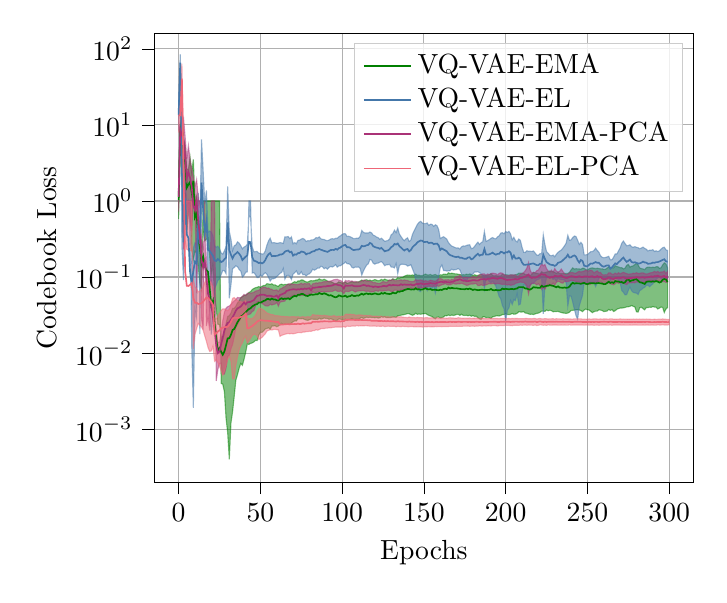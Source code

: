 % This file was created with tikzplotlib v0.10.1.
\begin{tikzpicture}

\definecolor{darkgray176}{RGB}{176,176,176}
\definecolor{green01270}{RGB}{0,127,0}
\definecolor{lightcoral238102119}{RGB}{238,102,119}
\definecolor{lightgray204}{RGB}{204,204,204}
\definecolor{mediumvioletred17051119}{RGB}{170,51,119}
\definecolor{steelblue68119170}{RGB}{68,119,170}

\begin{axis}[
legend cell align={left},
legend style={fill opacity=0.8, draw opacity=1, text opacity=1, draw=lightgray204},
log basis y={10},
tick align=outside,
tick pos=left,
x grid style={darkgray176},
xlabel={Epochs},
xmajorgrids,
xmin=-15, xmax=315,
xtick style={color=black},
y grid style={darkgray176},
ylabel={Codebook Loss},
ymajorgrids,
ymin=0.002, ymax=1570.812,
ymode=log,
ytick style={color=black},
ytick={0.0,0.001,0.01,0.1,1,10,100,1000,10000,100000},
yticklabels={
  \(\displaystyle {10^{-4}}\),
  \(\displaystyle {10^{-3}}\),
  \(\displaystyle {10^{-2}}\),
  \(\displaystyle {10^{-1}}\),
  \(\displaystyle {10^{0}}\),
  \(\displaystyle {10^{1}}\),
  \(\displaystyle {10^{2}}\),
  \(\displaystyle {10^{3}}\),
  \(\displaystyle {10^{4}}\),
  \(\displaystyle {10^{5}}\)
}
]
\path [draw=green01270, fill=green01270, opacity=0.5]
(axis cs:0,14.78)
--(axis cs:0,5.825)
--(axis cs:1,60.267)
--(axis cs:2,84.439)
--(axis cs:3,4.117)
--(axis cs:4,12.835)
--(axis cs:5,3.982)
--(axis cs:6,6.791)
--(axis cs:7,-1.958)
--(axis cs:8,2.247)
--(axis cs:9,1.676)
--(axis cs:10,2.194)
--(axis cs:11,2.064)
--(axis cs:12,1.405)
--(axis cs:13,0.815)
--(axis cs:14,0.684)
--(axis cs:15,-0.31)
--(axis cs:16,-0.224)
--(axis cs:17,-0.671)
--(axis cs:18,-0.923)
--(axis cs:19,-0.445)
--(axis cs:20,-0.22)
--(axis cs:21,-0.503)
--(axis cs:22,-0.074)
--(axis cs:23,-0.07)
--(axis cs:24,-0.025)
--(axis cs:25,-0.006)
--(axis cs:26,0.04)
--(axis cs:27,0.039)
--(axis cs:28,0.031)
--(axis cs:29,0.014)
--(axis cs:30,0.009)
--(axis cs:31,0.004)
--(axis cs:32,0.012)
--(axis cs:33,0.017)
--(axis cs:34,0.027)
--(axis cs:35,0.044)
--(axis cs:36,0.052)
--(axis cs:37,0.063)
--(axis cs:38,0.073)
--(axis cs:39,0.069)
--(axis cs:40,0.083)
--(axis cs:41,0.102)
--(axis cs:42,0.132)
--(axis cs:43,0.13)
--(axis cs:44,0.134)
--(axis cs:45,0.136)
--(axis cs:46,0.14)
--(axis cs:47,0.147)
--(axis cs:48,0.146)
--(axis cs:49,0.172)
--(axis cs:50,0.188)
--(axis cs:51,0.187)
--(axis cs:52,0.196)
--(axis cs:53,0.208)
--(axis cs:54,0.211)
--(axis cs:55,0.215)
--(axis cs:56,0.206)
--(axis cs:57,0.227)
--(axis cs:58,0.227)
--(axis cs:59,0.229)
--(axis cs:60,0.222)
--(axis cs:61,0.227)
--(axis cs:62,0.236)
--(axis cs:63,0.246)
--(axis cs:64,0.237)
--(axis cs:65,0.242)
--(axis cs:66,0.238)
--(axis cs:67,0.242)
--(axis cs:68,0.237)
--(axis cs:69,0.248)
--(axis cs:70,0.258)
--(axis cs:71,0.265)
--(axis cs:72,0.264)
--(axis cs:73,0.282)
--(axis cs:74,0.281)
--(axis cs:75,0.282)
--(axis cs:76,0.284)
--(axis cs:77,0.277)
--(axis cs:78,0.272)
--(axis cs:79,0.269)
--(axis cs:80,0.275)
--(axis cs:81,0.28)
--(axis cs:82,0.279)
--(axis cs:83,0.278)
--(axis cs:84,0.278)
--(axis cs:85,0.276)
--(axis cs:86,0.287)
--(axis cs:87,0.279)
--(axis cs:88,0.282)
--(axis cs:89,0.289)
--(axis cs:90,0.285)
--(axis cs:91,0.285)
--(axis cs:92,0.278)
--(axis cs:93,0.282)
--(axis cs:94,0.278)
--(axis cs:95,0.269)
--(axis cs:96,0.267)
--(axis cs:97,0.27)
--(axis cs:98,0.281)
--(axis cs:99,0.279)
--(axis cs:100,0.275)
--(axis cs:101,0.277)
--(axis cs:102,0.278)
--(axis cs:103,0.268)
--(axis cs:104,0.276)
--(axis cs:105,0.278)
--(axis cs:106,0.285)
--(axis cs:107,0.277)
--(axis cs:108,0.278)
--(axis cs:109,0.28)
--(axis cs:110,0.278)
--(axis cs:111,0.287)
--(axis cs:112,0.294)
--(axis cs:113,0.285)
--(axis cs:114,0.291)
--(axis cs:115,0.297)
--(axis cs:116,0.292)
--(axis cs:117,0.296)
--(axis cs:118,0.293)
--(axis cs:119,0.293)
--(axis cs:120,0.291)
--(axis cs:121,0.294)
--(axis cs:122,0.289)
--(axis cs:123,0.29)
--(axis cs:124,0.301)
--(axis cs:125,0.296)
--(axis cs:126,0.3)
--(axis cs:127,0.292)
--(axis cs:128,0.293)
--(axis cs:129,0.292)
--(axis cs:130,0.294)
--(axis cs:131,0.298)
--(axis cs:132,0.298)
--(axis cs:133,0.295)
--(axis cs:134,0.309)
--(axis cs:135,0.311)
--(axis cs:136,0.315)
--(axis cs:137,0.318)
--(axis cs:138,0.321)
--(axis cs:139,0.325)
--(axis cs:140,0.33)
--(axis cs:141,0.329)
--(axis cs:142,0.32)
--(axis cs:143,0.314)
--(axis cs:144,0.32)
--(axis cs:145,0.334)
--(axis cs:146,0.323)
--(axis cs:147,0.327)
--(axis cs:148,0.324)
--(axis cs:149,0.327)
--(axis cs:150,0.329)
--(axis cs:151,0.332)
--(axis cs:152,0.322)
--(axis cs:153,0.313)
--(axis cs:154,0.307)
--(axis cs:155,0.303)
--(axis cs:156,0.29)
--(axis cs:157,0.282)
--(axis cs:158,0.296)
--(axis cs:159,0.298)
--(axis cs:160,0.289)
--(axis cs:161,0.292)
--(axis cs:162,0.299)
--(axis cs:163,0.311)
--(axis cs:164,0.309)
--(axis cs:165,0.317)
--(axis cs:166,0.31)
--(axis cs:167,0.317)
--(axis cs:168,0.312)
--(axis cs:169,0.316)
--(axis cs:170,0.322)
--(axis cs:171,0.323)
--(axis cs:172,0.313)
--(axis cs:173,0.324)
--(axis cs:174,0.314)
--(axis cs:175,0.312)
--(axis cs:176,0.314)
--(axis cs:177,0.309)
--(axis cs:178,0.314)
--(axis cs:179,0.305)
--(axis cs:180,0.312)
--(axis cs:181,0.303)
--(axis cs:182,0.306)
--(axis cs:183,0.291)
--(axis cs:184,0.282)
--(axis cs:185,0.278)
--(axis cs:186,0.299)
--(axis cs:187,0.301)
--(axis cs:188,0.292)
--(axis cs:189,0.295)
--(axis cs:190,0.292)
--(axis cs:191,0.285)
--(axis cs:192,0.3)
--(axis cs:193,0.303)
--(axis cs:194,0.308)
--(axis cs:195,0.309)
--(axis cs:196,0.307)
--(axis cs:197,0.312)
--(axis cs:198,0.321)
--(axis cs:199,0.321)
--(axis cs:200,0.329)
--(axis cs:201,0.322)
--(axis cs:202,0.32)
--(axis cs:203,0.323)
--(axis cs:204,0.332)
--(axis cs:205,0.324)
--(axis cs:206,0.326)
--(axis cs:207,0.333)
--(axis cs:208,0.349)
--(axis cs:209,0.347)
--(axis cs:210,0.346)
--(axis cs:211,0.351)
--(axis cs:212,0.335)
--(axis cs:213,0.334)
--(axis cs:214,0.327)
--(axis cs:215,0.323)
--(axis cs:216,0.325)
--(axis cs:217,0.321)
--(axis cs:218,0.327)
--(axis cs:219,0.333)
--(axis cs:220,0.335)
--(axis cs:221,0.343)
--(axis cs:222,0.356)
--(axis cs:223,0.356)
--(axis cs:224,0.354)
--(axis cs:225,0.369)
--(axis cs:226,0.36)
--(axis cs:227,0.366)
--(axis cs:228,0.361)
--(axis cs:229,0.349)
--(axis cs:230,0.351)
--(axis cs:231,0.35)
--(axis cs:232,0.354)
--(axis cs:233,0.346)
--(axis cs:234,0.341)
--(axis cs:235,0.337)
--(axis cs:236,0.335)
--(axis cs:237,0.332)
--(axis cs:238,0.336)
--(axis cs:239,0.344)
--(axis cs:240,0.363)
--(axis cs:241,0.365)
--(axis cs:242,0.367)
--(axis cs:243,0.371)
--(axis cs:244,0.371)
--(axis cs:245,0.369)
--(axis cs:246,0.362)
--(axis cs:247,0.35)
--(axis cs:248,0.368)
--(axis cs:249,0.379)
--(axis cs:250,0.371)
--(axis cs:251,0.368)
--(axis cs:252,0.354)
--(axis cs:253,0.34)
--(axis cs:254,0.35)
--(axis cs:255,0.356)
--(axis cs:256,0.356)
--(axis cs:257,0.371)
--(axis cs:258,0.367)
--(axis cs:259,0.363)
--(axis cs:260,0.351)
--(axis cs:261,0.354)
--(axis cs:262,0.356)
--(axis cs:263,0.375)
--(axis cs:264,0.364)
--(axis cs:265,0.374)
--(axis cs:266,0.352)
--(axis cs:267,0.361)
--(axis cs:268,0.377)
--(axis cs:269,0.384)
--(axis cs:270,0.391)
--(axis cs:271,0.391)
--(axis cs:272,0.393)
--(axis cs:273,0.398)
--(axis cs:274,0.404)
--(axis cs:275,0.406)
--(axis cs:276,0.411)
--(axis cs:277,0.422)
--(axis cs:278,0.411)
--(axis cs:279,0.404)
--(axis cs:280,0.349)
--(axis cs:281,0.346)
--(axis cs:282,0.395)
--(axis cs:283,0.401)
--(axis cs:284,0.383)
--(axis cs:285,0.37)
--(axis cs:286,0.398)
--(axis cs:287,0.396)
--(axis cs:288,0.402)
--(axis cs:289,0.399)
--(axis cs:290,0.41)
--(axis cs:291,0.402)
--(axis cs:292,0.402)
--(axis cs:293,0.38)
--(axis cs:294,0.39)
--(axis cs:295,0.403)
--(axis cs:296,0.398)
--(axis cs:297,0.342)
--(axis cs:298,0.379)
--(axis cs:299,0.398)
--(axis cs:299,1.323)
--(axis cs:299,1.323)
--(axis cs:298,1.485)
--(axis cs:297,1.537)
--(axis cs:296,1.441)
--(axis cs:295,1.322)
--(axis cs:294,1.3)
--(axis cs:293,1.364)
--(axis cs:292,1.365)
--(axis cs:291,1.334)
--(axis cs:290,1.348)
--(axis cs:289,1.332)
--(axis cs:288,1.347)
--(axis cs:287,1.348)
--(axis cs:286,1.325)
--(axis cs:285,1.249)
--(axis cs:284,1.276)
--(axis cs:283,1.288)
--(axis cs:282,1.314)
--(axis cs:281,1.443)
--(axis cs:280,1.52)
--(axis cs:279,1.461)
--(axis cs:278,1.404)
--(axis cs:277,1.383)
--(axis cs:276,1.347)
--(axis cs:275,1.466)
--(axis cs:274,1.422)
--(axis cs:273,1.309)
--(axis cs:272,1.276)
--(axis cs:271,1.326)
--(axis cs:270,1.322)
--(axis cs:269,1.357)
--(axis cs:268,1.37)
--(axis cs:267,1.41)
--(axis cs:266,1.317)
--(axis cs:265,1.334)
--(axis cs:264,1.312)
--(axis cs:263,1.356)
--(axis cs:262,1.309)
--(axis cs:261,1.262)
--(axis cs:260,1.259)
--(axis cs:259,1.282)
--(axis cs:258,1.28)
--(axis cs:257,1.294)
--(axis cs:256,1.305)
--(axis cs:255,1.29)
--(axis cs:254,1.304)
--(axis cs:253,1.317)
--(axis cs:252,1.308)
--(axis cs:251,1.28)
--(axis cs:250,1.237)
--(axis cs:249,1.251)
--(axis cs:248,1.302)
--(axis cs:247,1.306)
--(axis cs:246,1.267)
--(axis cs:245,1.276)
--(axis cs:244,1.278)
--(axis cs:243,1.286)
--(axis cs:242,1.27)
--(axis cs:241,1.317)
--(axis cs:240,1.241)
--(axis cs:239,1.147)
--(axis cs:238,1.115)
--(axis cs:237,1.109)
--(axis cs:236,1.12)
--(axis cs:235,1.108)
--(axis cs:234,1.109)
--(axis cs:233,1.107)
--(axis cs:232,1.154)
--(axis cs:231,1.116)
--(axis cs:230,1.148)
--(axis cs:229,1.183)
--(axis cs:228,1.181)
--(axis cs:227,1.201)
--(axis cs:226,1.177)
--(axis cs:225,1.162)
--(axis cs:224,1.147)
--(axis cs:223,1.132)
--(axis cs:222,1.176)
--(axis cs:221,1.1)
--(axis cs:220,1.102)
--(axis cs:219,1.12)
--(axis cs:218,1.129)
--(axis cs:217,1.149)
--(axis cs:216,1.085)
--(axis cs:215,1.045)
--(axis cs:214,1.051)
--(axis cs:213,1.077)
--(axis cs:212,1.075)
--(axis cs:211,1.114)
--(axis cs:210,1.124)
--(axis cs:209,1.126)
--(axis cs:208,1.122)
--(axis cs:207,1.081)
--(axis cs:206,1.075)
--(axis cs:205,1.054)
--(axis cs:204,1.063)
--(axis cs:203,1.065)
--(axis cs:202,1.058)
--(axis cs:201,1.066)
--(axis cs:200,1.071)
--(axis cs:199,1.062)
--(axis cs:198,1.089)
--(axis cs:197,1.037)
--(axis cs:196,1.033)
--(axis cs:195,1.029)
--(axis cs:194,1.046)
--(axis cs:193,1.034)
--(axis cs:192,1.05)
--(axis cs:191,1.108)
--(axis cs:190,1.067)
--(axis cs:189,1.058)
--(axis cs:188,1.059)
--(axis cs:187,1.044)
--(axis cs:186,1.061)
--(axis cs:185,1.079)
--(axis cs:184,1.068)
--(axis cs:183,1.051)
--(axis cs:182,1.052)
--(axis cs:181,1.07)
--(axis cs:180,1.04)
--(axis cs:179,1.078)
--(axis cs:178,1.097)
--(axis cs:177,1.074)
--(axis cs:176,1.091)
--(axis cs:175,1.066)
--(axis cs:174,1.072)
--(axis cs:173,1.063)
--(axis cs:172,1.081)
--(axis cs:171,1.085)
--(axis cs:170,1.099)
--(axis cs:169,1.1)
--(axis cs:168,1.111)
--(axis cs:167,1.124)
--(axis cs:166,1.108)
--(axis cs:165,1.135)
--(axis cs:164,1.079)
--(axis cs:163,1.093)
--(axis cs:162,1.09)
--(axis cs:161,1.059)
--(axis cs:160,1.07)
--(axis cs:159,1.04)
--(axis cs:158,1.049)
--(axis cs:157,1.079)
--(axis cs:156,1.066)
--(axis cs:155,1.049)
--(axis cs:154,1.081)
--(axis cs:153,1.062)
--(axis cs:152,1.064)
--(axis cs:151,1.094)
--(axis cs:150,1.067)
--(axis cs:149,1.043)
--(axis cs:148,1.038)
--(axis cs:147,1.059)
--(axis cs:146,1.049)
--(axis cs:145,1.09)
--(axis cs:144,1.053)
--(axis cs:143,1.063)
--(axis cs:142,1.049)
--(axis cs:141,1.06)
--(axis cs:140,1.061)
--(axis cs:139,1.045)
--(axis cs:138,1.024)
--(axis cs:137,0.99)
--(axis cs:136,0.989)
--(axis cs:135,0.966)
--(axis cs:134,0.983)
--(axis cs:133,0.93)
--(axis cs:132,0.928)
--(axis cs:131,0.949)
--(axis cs:130,0.91)
--(axis cs:129,0.904)
--(axis cs:128,0.908)
--(axis cs:127,0.918)
--(axis cs:126,0.939)
--(axis cs:125,0.909)
--(axis cs:124,0.929)
--(axis cs:123,0.901)
--(axis cs:122,0.892)
--(axis cs:121,0.91)
--(axis cs:120,0.925)
--(axis cs:119,0.906)
--(axis cs:118,0.892)
--(axis cs:117,0.912)
--(axis cs:116,0.898)
--(axis cs:115,0.92)
--(axis cs:114,0.912)
--(axis cs:113,0.885)
--(axis cs:112,0.912)
--(axis cs:111,0.885)
--(axis cs:110,0.859)
--(axis cs:109,0.864)
--(axis cs:108,0.846)
--(axis cs:107,0.848)
--(axis cs:106,0.873)
--(axis cs:105,0.845)
--(axis cs:104,0.838)
--(axis cs:103,0.823)
--(axis cs:102,0.859)
--(axis cs:101,0.838)
--(axis cs:100,0.832)
--(axis cs:99,0.849)
--(axis cs:98,0.864)
--(axis cs:97,0.83)
--(axis cs:96,0.818)
--(axis cs:95,0.827)
--(axis cs:94,0.852)
--(axis cs:93,0.871)
--(axis cs:92,0.863)
--(axis cs:91,0.884)
--(axis cs:90,0.912)
--(axis cs:89,0.934)
--(axis cs:88,0.914)
--(axis cs:87,0.921)
--(axis cs:86,0.945)
--(axis cs:85,0.913)
--(axis cs:84,0.912)
--(axis cs:83,0.895)
--(axis cs:82,0.89)
--(axis cs:81,0.896)
--(axis cs:80,0.881)
--(axis cs:79,0.858)
--(axis cs:78,0.861)
--(axis cs:77,0.883)
--(axis cs:76,0.912)
--(axis cs:75,0.914)
--(axis cs:74,0.886)
--(axis cs:73,0.887)
--(axis cs:72,0.85)
--(axis cs:71,0.867)
--(axis cs:70,0.846)
--(axis cs:69,0.818)
--(axis cs:68,0.783)
--(axis cs:67,0.808)
--(axis cs:66,0.794)
--(axis cs:65,0.8)
--(axis cs:64,0.787)
--(axis cs:63,0.805)
--(axis cs:62,0.794)
--(axis cs:61,0.753)
--(axis cs:60,0.765)
--(axis cs:59,0.788)
--(axis cs:58,0.786)
--(axis cs:57,0.815)
--(axis cs:56,0.8)
--(axis cs:55,0.81)
--(axis cs:54,0.816)
--(axis cs:53,0.776)
--(axis cs:52,0.774)
--(axis cs:51,0.755)
--(axis cs:50,0.732)
--(axis cs:49,0.749)
--(axis cs:48,0.731)
--(axis cs:47,0.724)
--(axis cs:46,0.706)
--(axis cs:45,0.683)
--(axis cs:44,0.642)
--(axis cs:43,0.628)
--(axis cs:42,0.597)
--(axis cs:41,0.58)
--(axis cs:40,0.57)
--(axis cs:39,0.552)
--(axis cs:38,0.533)
--(axis cs:37,0.486)
--(axis cs:36,0.456)
--(axis cs:35,0.414)
--(axis cs:34,0.387)
--(axis cs:33,0.386)
--(axis cs:32,0.337)
--(axis cs:31,0.31)
--(axis cs:30,0.303)
--(axis cs:29,0.241)
--(axis cs:28,0.179)
--(axis cs:27,0.15)
--(axis cs:26,0.168)
--(axis cs:25,0.237)
--(axis cs:24,0.238)
--(axis cs:23,0.381)
--(axis cs:22,0.558)
--(axis cs:21,1.477)
--(axis cs:20,1.071)
--(axis cs:19,1.847)
--(axis cs:18,3.254)
--(axis cs:17,3.136)
--(axis cs:16,2.991)
--(axis cs:15,4.049)
--(axis cs:14,2.397)
--(axis cs:13,4.115)
--(axis cs:12,5.188)
--(axis cs:11,11.663)
--(axis cs:10,9.988)
--(axis cs:9,35.111)
--(axis cs:8,23.723)
--(axis cs:7,37.496)
--(axis cs:6,26.06)
--(axis cs:5,26.002)
--(axis cs:4,52.617)
--(axis cs:3,67.128)
--(axis cs:2,146.996)
--(axis cs:1,101.257)
--(axis cs:0,14.78)
--cycle;

\path [draw=steelblue68119170, fill=steelblue68119170, opacity=0.5]
(axis cs:0,185.576)
--(axis cs:0,84.116)
--(axis cs:1,467.097)
--(axis cs:2,2.513)
--(axis cs:3,0.913)
--(axis cs:4,-4.572)
--(axis cs:5,-0.699)
--(axis cs:6,-3.185)
--(axis cs:7,-0.476)
--(axis cs:8,0.129)
--(axis cs:9,0.019)
--(axis cs:10,0.367)
--(axis cs:11,0.286)
--(axis cs:12,-1.93)
--(axis cs:13,0.177)
--(axis cs:14,-29.432)
--(axis cs:15,-9.535)
--(axis cs:16,-1.402)
--(axis cs:17,-2.968)
--(axis cs:18,0.669)
--(axis cs:19,0.365)
--(axis cs:20,0.175)
--(axis cs:21,0.308)
--(axis cs:22,0.714)
--(axis cs:23,0.788)
--(axis cs:24,0.903)
--(axis cs:25,0.944)
--(axis cs:26,1.074)
--(axis cs:27,1.219)
--(axis cs:28,1.209)
--(axis cs:29,1.107)
--(axis cs:30,-5.075)
--(axis cs:31,0.523)
--(axis cs:32,0.786)
--(axis cs:33,1.286)
--(axis cs:34,1.331)
--(axis cs:35,1.403)
--(axis cs:36,1.369)
--(axis cs:37,1.256)
--(axis cs:38,1.197)
--(axis cs:39,0.995)
--(axis cs:40,1.05)
--(axis cs:41,1.155)
--(axis cs:42,1.168)
--(axis cs:43,-0.608)
--(axis cs:44,-0.312)
--(axis cs:45,1.127)
--(axis cs:46,1.141)
--(axis cs:47,1.077)
--(axis cs:48,0.984)
--(axis cs:49,0.987)
--(axis cs:50,1.065)
--(axis cs:51,1.018)
--(axis cs:52,1.092)
--(axis cs:53,1.137)
--(axis cs:54,1.089)
--(axis cs:55,0.988)
--(axis cs:56,0.886)
--(axis cs:57,0.946)
--(axis cs:58,0.948)
--(axis cs:59,0.965)
--(axis cs:60,1.015)
--(axis cs:61,1.061)
--(axis cs:62,1.119)
--(axis cs:63,1.144)
--(axis cs:64,1.296)
--(axis cs:65,0.938)
--(axis cs:66,1.041)
--(axis cs:67,1.054)
--(axis cs:68,1.018)
--(axis cs:69,0.93)
--(axis cs:70,1.094)
--(axis cs:71,1.139)
--(axis cs:72,1.203)
--(axis cs:73,1.087)
--(axis cs:74,1.089)
--(axis cs:75,1.174)
--(axis cs:76,1.07)
--(axis cs:77,1.08)
--(axis cs:78,1.032)
--(axis cs:79,1.085)
--(axis cs:80,1.102)
--(axis cs:81,1.161)
--(axis cs:82,1.268)
--(axis cs:83,1.23)
--(axis cs:84,1.263)
--(axis cs:85,1.312)
--(axis cs:86,1.308)
--(axis cs:87,1.386)
--(axis cs:88,1.361)
--(axis cs:89,1.286)
--(axis cs:90,1.321)
--(axis cs:91,1.267)
--(axis cs:92,1.336)
--(axis cs:93,1.377)
--(axis cs:94,1.352)
--(axis cs:95,1.39)
--(axis cs:96,1.457)
--(axis cs:97,1.348)
--(axis cs:98,1.399)
--(axis cs:99,1.402)
--(axis cs:100,1.461)
--(axis cs:101,1.504)
--(axis cs:102,1.581)
--(axis cs:103,1.498)
--(axis cs:104,1.492)
--(axis cs:105,1.454)
--(axis cs:106,1.338)
--(axis cs:107,1.314)
--(axis cs:108,1.352)
--(axis cs:109,1.345)
--(axis cs:110,1.355)
--(axis cs:111,1.301)
--(axis cs:112,1.058)
--(axis cs:113,1.197)
--(axis cs:114,1.319)
--(axis cs:115,1.434)
--(axis cs:116,1.493)
--(axis cs:117,1.704)
--(axis cs:118,1.668)
--(axis cs:119,1.518)
--(axis cs:120,1.474)
--(axis cs:121,1.514)
--(axis cs:122,1.524)
--(axis cs:123,1.564)
--(axis cs:124,1.594)
--(axis cs:125,1.519)
--(axis cs:126,1.409)
--(axis cs:127,1.445)
--(axis cs:128,1.451)
--(axis cs:129,1.469)
--(axis cs:130,1.348)
--(axis cs:131,1.35)
--(axis cs:132,1.315)
--(axis cs:133,1.504)
--(axis cs:134,1.105)
--(axis cs:135,1.413)
--(axis cs:136,1.47)
--(axis cs:137,1.473)
--(axis cs:138,1.464)
--(axis cs:139,1.451)
--(axis cs:140,1.391)
--(axis cs:141,1.412)
--(axis cs:142,1.455)
--(axis cs:143,1.284)
--(axis cs:144,1.129)
--(axis cs:145,0.911)
--(axis cs:146,0.807)
--(axis cs:147,0.658)
--(axis cs:148,0.642)
--(axis cs:149,0.869)
--(axis cs:150,0.723)
--(axis cs:151,0.747)
--(axis cs:152,0.666)
--(axis cs:153,0.808)
--(axis cs:154,0.699)
--(axis cs:155,0.704)
--(axis cs:156,0.764)
--(axis cs:157,0.613)
--(axis cs:158,0.769)
--(axis cs:159,1.001)
--(axis cs:160,1.332)
--(axis cs:161,1.441)
--(axis cs:162,1.217)
--(axis cs:163,1.218)
--(axis cs:164,1.198)
--(axis cs:165,1.206)
--(axis cs:166,1.209)
--(axis cs:167,1.268)
--(axis cs:168,1.236)
--(axis cs:169,1.246)
--(axis cs:170,1.258)
--(axis cs:171,1.291)
--(axis cs:172,1.244)
--(axis cs:173,1.093)
--(axis cs:174,0.946)
--(axis cs:175,0.92)
--(axis cs:176,0.873)
--(axis cs:177,0.981)
--(axis cs:178,0.981)
--(axis cs:179,1.063)
--(axis cs:180,1.093)
--(axis cs:181,1.165)
--(axis cs:182,1.164)
--(axis cs:183,1.171)
--(axis cs:184,1.143)
--(axis cs:185,1.097)
--(axis cs:186,1.013)
--(axis cs:187,0.7)
--(axis cs:188,0.996)
--(axis cs:189,0.929)
--(axis cs:190,0.872)
--(axis cs:191,0.843)
--(axis cs:192,0.88)
--(axis cs:193,0.827)
--(axis cs:194,0.758)
--(axis cs:195,0.655)
--(axis cs:196,0.557)
--(axis cs:197,0.515)
--(axis cs:198,0.421)
--(axis cs:199,0.383)
--(axis cs:200,0.258)
--(axis cs:201,0.366)
--(axis cs:202,0.392)
--(axis cs:203,0.49)
--(axis cs:204,0.436)
--(axis cs:205,0.506)
--(axis cs:206,0.49)
--(axis cs:207,0.606)
--(axis cs:208,0.43)
--(axis cs:209,0.441)
--(axis cs:210,0.632)
--(axis cs:211,0.788)
--(axis cs:212,0.78)
--(axis cs:213,0.705)
--(axis cs:214,0.738)
--(axis cs:215,0.776)
--(axis cs:216,0.829)
--(axis cs:217,0.818)
--(axis cs:218,0.876)
--(axis cs:219,0.917)
--(axis cs:220,0.935)
--(axis cs:221,0.957)
--(axis cs:222,0.982)
--(axis cs:223,0.328)
--(axis cs:224,0.79)
--(axis cs:225,0.979)
--(axis cs:226,0.979)
--(axis cs:227,1.002)
--(axis cs:228,0.983)
--(axis cs:229,0.931)
--(axis cs:230,0.952)
--(axis cs:231,0.882)
--(axis cs:232,0.962)
--(axis cs:233,0.932)
--(axis cs:234,0.926)
--(axis cs:235,0.923)
--(axis cs:236,0.913)
--(axis cs:237,0.841)
--(axis cs:238,0.412)
--(axis cs:239,0.566)
--(axis cs:240,0.56)
--(axis cs:241,0.468)
--(axis cs:242,0.378)
--(axis cs:243,0.311)
--(axis cs:244,0.277)
--(axis cs:245,0.414)
--(axis cs:246,0.491)
--(axis cs:247,0.574)
--(axis cs:248,0.862)
--(axis cs:249,0.819)
--(axis cs:250,0.806)
--(axis cs:251,0.83)
--(axis cs:252,0.859)
--(axis cs:253,0.838)
--(axis cs:254,0.835)
--(axis cs:255,0.75)
--(axis cs:256,0.843)
--(axis cs:257,0.954)
--(axis cs:258,1.008)
--(axis cs:259,0.962)
--(axis cs:260,0.941)
--(axis cs:261,0.984)
--(axis cs:262,1.009)
--(axis cs:263,0.977)
--(axis cs:264,0.892)
--(axis cs:265,0.984)
--(axis cs:266,1.025)
--(axis cs:267,1.007)
--(axis cs:268,0.944)
--(axis cs:269,0.931)
--(axis cs:270,0.842)
--(axis cs:271,0.664)
--(axis cs:272,0.629)
--(axis cs:273,0.583)
--(axis cs:274,0.586)
--(axis cs:275,0.667)
--(axis cs:276,0.739)
--(axis cs:277,0.66)
--(axis cs:278,0.628)
--(axis cs:279,0.618)
--(axis cs:280,0.615)
--(axis cs:281,0.588)
--(axis cs:282,0.663)
--(axis cs:283,0.682)
--(axis cs:284,0.713)
--(axis cs:285,0.731)
--(axis cs:286,0.774)
--(axis cs:287,0.783)
--(axis cs:288,0.744)
--(axis cs:289,0.783)
--(axis cs:290,0.81)
--(axis cs:291,0.906)
--(axis cs:292,0.925)
--(axis cs:293,0.974)
--(axis cs:294,0.994)
--(axis cs:295,0.951)
--(axis cs:296,0.927)
--(axis cs:297,0.957)
--(axis cs:298,0.931)
--(axis cs:299,0.939)
--(axis cs:299,2.235)
--(axis cs:299,2.235)
--(axis cs:298,2.276)
--(axis cs:297,2.467)
--(axis cs:296,2.43)
--(axis cs:295,2.322)
--(axis cs:294,2.206)
--(axis cs:293,2.163)
--(axis cs:292,2.211)
--(axis cs:291,2.164)
--(axis cs:290,2.29)
--(axis cs:289,2.241)
--(axis cs:288,2.256)
--(axis cs:287,2.199)
--(axis cs:286,2.316)
--(axis cs:285,2.375)
--(axis cs:284,2.473)
--(axis cs:283,2.408)
--(axis cs:282,2.356)
--(axis cs:281,2.423)
--(axis cs:280,2.455)
--(axis cs:279,2.51)
--(axis cs:278,2.462)
--(axis cs:277,2.501)
--(axis cs:276,2.654)
--(axis cs:275,2.596)
--(axis cs:274,2.575)
--(axis cs:273,2.76)
--(axis cs:272,2.975)
--(axis cs:271,2.784)
--(axis cs:270,2.415)
--(axis cs:269,2.205)
--(axis cs:268,2.007)
--(axis cs:267,2.014)
--(axis cs:266,1.818)
--(axis cs:265,1.689)
--(axis cs:264,1.68)
--(axis cs:263,1.872)
--(axis cs:262,1.836)
--(axis cs:261,1.807)
--(axis cs:260,1.791)
--(axis cs:259,1.82)
--(axis cs:258,1.901)
--(axis cs:257,2.121)
--(axis cs:256,2.234)
--(axis cs:255,2.393)
--(axis cs:254,2.236)
--(axis cs:253,2.156)
--(axis cs:252,2.151)
--(axis cs:251,2.063)
--(axis cs:250,1.968)
--(axis cs:249,1.956)
--(axis cs:248,1.956)
--(axis cs:247,2.676)
--(axis cs:246,2.854)
--(axis cs:245,2.683)
--(axis cs:244,3.049)
--(axis cs:243,3.402)
--(axis cs:242,3.465)
--(axis cs:241,3.303)
--(axis cs:240,3.075)
--(axis cs:239,3.043)
--(axis cs:238,3.523)
--(axis cs:237,2.795)
--(axis cs:236,2.573)
--(axis cs:235,2.398)
--(axis cs:234,2.261)
--(axis cs:233,2.188)
--(axis cs:232,2.109)
--(axis cs:231,1.993)
--(axis cs:230,1.848)
--(axis cs:229,1.941)
--(axis cs:228,1.903)
--(axis cs:227,1.927)
--(axis cs:226,2.053)
--(axis cs:225,2.156)
--(axis cs:224,2.678)
--(axis cs:223,3.592)
--(axis cs:222,2.021)
--(axis cs:221,2.033)
--(axis cs:220,1.93)
--(axis cs:219,1.947)
--(axis cs:218,2.066)
--(axis cs:217,2.199)
--(axis cs:216,2.169)
--(axis cs:215,2.181)
--(axis cs:214,2.18)
--(axis cs:213,2.215)
--(axis cs:212,2.103)
--(axis cs:211,2.117)
--(axis cs:210,2.468)
--(axis cs:209,3.032)
--(axis cs:208,3.159)
--(axis cs:207,2.886)
--(axis cs:206,3.012)
--(axis cs:205,3.331)
--(axis cs:204,3.078)
--(axis cs:203,3.692)
--(axis cs:202,3.983)
--(axis cs:201,3.844)
--(axis cs:200,3.981)
--(axis cs:199,3.697)
--(axis cs:198,3.825)
--(axis cs:197,3.783)
--(axis cs:196,3.473)
--(axis cs:195,3.369)
--(axis cs:194,3.177)
--(axis cs:193,3.207)
--(axis cs:192,3.302)
--(axis cs:191,3.22)
--(axis cs:190,3.098)
--(axis cs:189,3.014)
--(axis cs:188,2.943)
--(axis cs:187,3.977)
--(axis cs:186,2.918)
--(axis cs:185,2.83)
--(axis cs:184,2.679)
--(axis cs:183,2.871)
--(axis cs:182,2.71)
--(axis cs:181,2.527)
--(axis cs:180,2.397)
--(axis cs:179,2.357)
--(axis cs:178,2.653)
--(axis cs:177,2.638)
--(axis cs:176,2.595)
--(axis cs:175,2.548)
--(axis cs:174,2.561)
--(axis cs:173,2.499)
--(axis cs:172,2.332)
--(axis cs:171,2.415)
--(axis cs:170,2.404)
--(axis cs:169,2.435)
--(axis cs:168,2.499)
--(axis cs:167,2.553)
--(axis cs:166,2.673)
--(axis cs:165,2.844)
--(axis cs:164,3.151)
--(axis cs:163,3.27)
--(axis cs:162,3.384)
--(axis cs:161,3.305)
--(axis cs:160,3.201)
--(axis cs:159,4.23)
--(axis cs:158,4.732)
--(axis cs:157,4.864)
--(axis cs:156,4.643)
--(axis cs:155,4.921)
--(axis cs:154,4.95)
--(axis cs:153,4.769)
--(axis cs:152,5.141)
--(axis cs:151,5.038)
--(axis cs:150,5.034)
--(axis cs:149,5.128)
--(axis cs:148,5.398)
--(axis cs:147,5.229)
--(axis cs:146,4.904)
--(axis cs:145,4.46)
--(axis cs:144,4.047)
--(axis cs:143,3.63)
--(axis cs:142,3.055)
--(axis cs:141,2.932)
--(axis cs:140,3.277)
--(axis cs:139,3.166)
--(axis cs:138,3.001)
--(axis cs:137,3.165)
--(axis cs:136,3.405)
--(axis cs:135,3.676)
--(axis cs:134,4.409)
--(axis cs:133,3.842)
--(axis cs:132,4.13)
--(axis cs:131,3.733)
--(axis cs:130,3.591)
--(axis cs:129,3.162)
--(axis cs:128,3.021)
--(axis cs:127,2.983)
--(axis cs:126,2.944)
--(axis cs:125,3.086)
--(axis cs:124,3.24)
--(axis cs:123,3.133)
--(axis cs:122,3.293)
--(axis cs:121,3.355)
--(axis cs:120,3.484)
--(axis cs:119,3.547)
--(axis cs:118,3.812)
--(axis cs:117,3.904)
--(axis cs:116,3.789)
--(axis cs:115,3.795)
--(axis cs:114,3.795)
--(axis cs:113,3.859)
--(axis cs:112,4.089)
--(axis cs:111,3.424)
--(axis cs:110,3.234)
--(axis cs:109,3.246)
--(axis cs:108,3.206)
--(axis cs:107,3.199)
--(axis cs:106,3.29)
--(axis cs:105,3.379)
--(axis cs:104,3.437)
--(axis cs:103,3.418)
--(axis cs:102,3.699)
--(axis cs:101,3.719)
--(axis cs:100,3.631)
--(axis cs:99,3.482)
--(axis cs:98,3.386)
--(axis cs:97,3.232)
--(axis cs:96,3.232)
--(axis cs:95,3.147)
--(axis cs:94,3.197)
--(axis cs:93,3.153)
--(axis cs:92,3.057)
--(axis cs:91,3.006)
--(axis cs:90,3.03)
--(axis cs:89,3.113)
--(axis cs:88,3.129)
--(axis cs:87,3.178)
--(axis cs:86,3.37)
--(axis cs:85,3.263)
--(axis cs:84,3.293)
--(axis cs:83,3.14)
--(axis cs:82,3.074)
--(axis cs:81,3.068)
--(axis cs:80,2.986)
--(axis cs:79,3.001)
--(axis cs:78,2.931)
--(axis cs:77,3.127)
--(axis cs:76,3.215)
--(axis cs:75,3.154)
--(axis cs:74,3.056)
--(axis cs:73,3.033)
--(axis cs:72,2.735)
--(axis cs:71,2.833)
--(axis cs:70,2.729)
--(axis cs:69,3.374)
--(axis cs:68,3.204)
--(axis cs:67,3.408)
--(axis cs:66,3.365)
--(axis cs:65,3.376)
--(axis cs:64,2.762)
--(axis cs:63,2.811)
--(axis cs:62,2.832)
--(axis cs:61,2.791)
--(axis cs:60,2.779)
--(axis cs:59,2.814)
--(axis cs:58,2.829)
--(axis cs:57,2.807)
--(axis cs:56,3.244)
--(axis cs:55,2.995)
--(axis cs:54,2.626)
--(axis cs:53,2.201)
--(axis cs:52,2.016)
--(axis cs:51,2.003)
--(axis cs:50,2.038)
--(axis cs:49,2.064)
--(axis cs:48,2.171)
--(axis cs:47,2.155)
--(axis cs:46,2.144)
--(axis cs:45,2.516)
--(axis cs:44,6.054)
--(axis cs:43,6.392)
--(axis cs:42,2.682)
--(axis cs:41,2.544)
--(axis cs:40,2.473)
--(axis cs:39,2.347)
--(axis cs:38,2.582)
--(axis cs:37,2.796)
--(axis cs:36,2.896)
--(axis cs:35,2.647)
--(axis cs:34,2.574)
--(axis cs:33,2.224)
--(axis cs:32,3.136)
--(axis cs:31,3.985)
--(axis cs:30,15.506)
--(axis cs:29,2.487)
--(axis cs:28,2.215)
--(axis cs:27,2.0)
--(axis cs:26,2.073)
--(axis cs:25,2.36)
--(axis cs:24,2.542)
--(axis cs:23,2.461)
--(axis cs:22,2.576)
--(axis cs:21,3.497)
--(axis cs:20,3.905)
--(axis cs:19,4.026)
--(axis cs:18,3.887)
--(axis cs:17,13.728)
--(axis cs:16,9.074)
--(axis cs:15,25.136)
--(axis cs:14,64.362)
--(axis cs:13,5.289)
--(axis cs:12,12.77)
--(axis cs:11,2.713)
--(axis cs:10,2.821)
--(axis cs:9,2.379)
--(axis cs:8,1.496)
--(axis cs:7,2.829)
--(axis cs:6,9.702)
--(axis cs:5,7.92)
--(axis cs:4,26.193)
--(axis cs:3,4.81)
--(axis cs:2,53.932)
--(axis cs:1,848.058)
--(axis cs:0,185.576)
--cycle;

\path [draw=mediumvioletred17051119, fill=mediumvioletred17051119, opacity=0.5]
(axis cs:0,15.327)
--(axis cs:0,7.253)
--(axis cs:1,60.726)
--(axis cs:2,34.037)
--(axis cs:3,2.311)
--(axis cs:4,6.746)
--(axis cs:5,3.873)
--(axis cs:6,-5.132)
--(axis cs:7,5.345)
--(axis cs:8,4.124)
--(axis cs:9,-2.511)
--(axis cs:10,-0.368)
--(axis cs:11,0.615)
--(axis cs:12,-0.26)
--(axis cs:13,-0.989)
--(axis cs:14,0.281)
--(axis cs:15,0.204)
--(axis cs:16,-0.7)
--(axis cs:17,0.226)
--(axis cs:18,0.295)
--(axis cs:19,0.197)
--(axis cs:20,-0.035)
--(axis cs:21,-0.079)
--(axis cs:22,-0.0)
--(axis cs:23,0.043)
--(axis cs:24,0.061)
--(axis cs:25,0.073)
--(axis cs:26,0.073)
--(axis cs:27,0.053)
--(axis cs:28,0.053)
--(axis cs:29,0.064)
--(axis cs:30,0.09)
--(axis cs:31,0.093)
--(axis cs:32,0.114)
--(axis cs:33,0.13)
--(axis cs:34,0.164)
--(axis cs:35,0.217)
--(axis cs:36,0.235)
--(axis cs:37,0.261)
--(axis cs:38,0.283)
--(axis cs:39,0.313)
--(axis cs:40,0.339)
--(axis cs:41,0.304)
--(axis cs:42,0.319)
--(axis cs:43,0.322)
--(axis cs:44,0.329)
--(axis cs:45,0.351)
--(axis cs:46,0.361)
--(axis cs:47,0.417)
--(axis cs:48,0.473)
--(axis cs:49,0.471)
--(axis cs:50,0.468)
--(axis cs:51,0.449)
--(axis cs:52,0.435)
--(axis cs:53,0.419)
--(axis cs:54,0.416)
--(axis cs:55,0.417)
--(axis cs:56,0.44)
--(axis cs:57,0.429)
--(axis cs:58,0.435)
--(axis cs:59,0.442)
--(axis cs:60,0.464)
--(axis cs:61,0.414)
--(axis cs:62,0.467)
--(axis cs:63,0.474)
--(axis cs:64,0.477)
--(axis cs:65,0.483)
--(axis cs:66,0.532)
--(axis cs:67,0.526)
--(axis cs:68,0.544)
--(axis cs:69,0.559)
--(axis cs:70,0.575)
--(axis cs:71,0.577)
--(axis cs:72,0.569)
--(axis cs:73,0.583)
--(axis cs:74,0.566)
--(axis cs:75,0.575)
--(axis cs:76,0.573)
--(axis cs:77,0.589)
--(axis cs:78,0.583)
--(axis cs:79,0.593)
--(axis cs:80,0.602)
--(axis cs:81,0.59)
--(axis cs:82,0.639)
--(axis cs:83,0.622)
--(axis cs:84,0.623)
--(axis cs:85,0.637)
--(axis cs:86,0.631)
--(axis cs:87,0.64)
--(axis cs:88,0.638)
--(axis cs:89,0.638)
--(axis cs:90,0.636)
--(axis cs:91,0.645)
--(axis cs:92,0.642)
--(axis cs:93,0.646)
--(axis cs:94,0.648)
--(axis cs:95,0.662)
--(axis cs:96,0.675)
--(axis cs:97,0.65)
--(axis cs:98,0.646)
--(axis cs:99,0.655)
--(axis cs:100,0.64)
--(axis cs:101,0.605)
--(axis cs:102,0.651)
--(axis cs:103,0.646)
--(axis cs:104,0.642)
--(axis cs:105,0.658)
--(axis cs:106,0.671)
--(axis cs:107,0.655)
--(axis cs:108,0.634)
--(axis cs:109,0.651)
--(axis cs:110,0.656)
--(axis cs:111,0.658)
--(axis cs:112,0.661)
--(axis cs:113,0.664)
--(axis cs:114,0.653)
--(axis cs:115,0.646)
--(axis cs:116,0.657)
--(axis cs:117,0.637)
--(axis cs:118,0.636)
--(axis cs:119,0.638)
--(axis cs:120,0.655)
--(axis cs:121,0.662)
--(axis cs:122,0.647)
--(axis cs:123,0.671)
--(axis cs:124,0.651)
--(axis cs:125,0.657)
--(axis cs:126,0.664)
--(axis cs:127,0.66)
--(axis cs:128,0.673)
--(axis cs:129,0.665)
--(axis cs:130,0.645)
--(axis cs:131,0.642)
--(axis cs:132,0.672)
--(axis cs:133,0.673)
--(axis cs:134,0.652)
--(axis cs:135,0.658)
--(axis cs:136,0.686)
--(axis cs:137,0.679)
--(axis cs:138,0.68)
--(axis cs:139,0.68)
--(axis cs:140,0.683)
--(axis cs:141,0.701)
--(axis cs:142,0.721)
--(axis cs:143,0.692)
--(axis cs:144,0.69)
--(axis cs:145,0.688)
--(axis cs:146,0.716)
--(axis cs:147,0.712)
--(axis cs:148,0.735)
--(axis cs:149,0.722)
--(axis cs:150,0.723)
--(axis cs:151,0.73)
--(axis cs:152,0.748)
--(axis cs:153,0.756)
--(axis cs:154,0.758)
--(axis cs:155,0.751)
--(axis cs:156,0.761)
--(axis cs:157,0.751)
--(axis cs:158,0.771)
--(axis cs:159,0.753)
--(axis cs:160,0.774)
--(axis cs:161,0.791)
--(axis cs:162,0.799)
--(axis cs:163,0.821)
--(axis cs:164,0.799)
--(axis cs:165,0.786)
--(axis cs:166,0.789)
--(axis cs:167,0.805)
--(axis cs:168,0.825)
--(axis cs:169,0.809)
--(axis cs:170,0.808)
--(axis cs:171,0.817)
--(axis cs:172,0.813)
--(axis cs:173,0.826)
--(axis cs:174,0.812)
--(axis cs:175,0.797)
--(axis cs:176,0.778)
--(axis cs:177,0.781)
--(axis cs:178,0.8)
--(axis cs:179,0.81)
--(axis cs:180,0.807)
--(axis cs:181,0.816)
--(axis cs:182,0.819)
--(axis cs:183,0.771)
--(axis cs:184,0.771)
--(axis cs:185,0.792)
--(axis cs:186,0.774)
--(axis cs:187,0.781)
--(axis cs:188,0.789)
--(axis cs:189,0.804)
--(axis cs:190,0.819)
--(axis cs:191,0.81)
--(axis cs:192,0.821)
--(axis cs:193,0.817)
--(axis cs:194,0.808)
--(axis cs:195,0.824)
--(axis cs:196,0.816)
--(axis cs:197,0.807)
--(axis cs:198,0.801)
--(axis cs:199,0.805)
--(axis cs:200,0.798)
--(axis cs:201,0.784)
--(axis cs:202,0.795)
--(axis cs:203,0.776)
--(axis cs:204,0.788)
--(axis cs:205,0.796)
--(axis cs:206,0.824)
--(axis cs:207,0.838)
--(axis cs:208,0.847)
--(axis cs:209,0.861)
--(axis cs:210,0.85)
--(axis cs:211,0.851)
--(axis cs:212,0.816)
--(axis cs:213,0.765)
--(axis cs:214,0.6)
--(axis cs:215,0.773)
--(axis cs:216,0.824)
--(axis cs:217,0.831)
--(axis cs:218,0.82)
--(axis cs:219,0.787)
--(axis cs:220,0.816)
--(axis cs:221,0.769)
--(axis cs:222,0.687)
--(axis cs:223,0.738)
--(axis cs:224,0.691)
--(axis cs:225,0.758)
--(axis cs:226,0.807)
--(axis cs:227,0.799)
--(axis cs:228,0.782)
--(axis cs:229,0.834)
--(axis cs:230,0.784)
--(axis cs:231,0.85)
--(axis cs:232,0.877)
--(axis cs:233,0.867)
--(axis cs:234,0.837)
--(axis cs:235,0.831)
--(axis cs:236,0.876)
--(axis cs:237,0.868)
--(axis cs:238,0.873)
--(axis cs:239,0.884)
--(axis cs:240,0.901)
--(axis cs:241,0.895)
--(axis cs:242,0.888)
--(axis cs:243,0.868)
--(axis cs:244,0.861)
--(axis cs:245,0.858)
--(axis cs:246,0.848)
--(axis cs:247,0.817)
--(axis cs:248,0.835)
--(axis cs:249,0.806)
--(axis cs:250,0.829)
--(axis cs:251,0.801)
--(axis cs:252,0.803)
--(axis cs:253,0.843)
--(axis cs:254,0.853)
--(axis cs:255,0.832)
--(axis cs:256,0.845)
--(axis cs:257,0.871)
--(axis cs:258,0.874)
--(axis cs:259,0.833)
--(axis cs:260,0.81)
--(axis cs:261,0.812)
--(axis cs:262,0.837)
--(axis cs:263,0.84)
--(axis cs:264,0.814)
--(axis cs:265,0.803)
--(axis cs:266,0.789)
--(axis cs:267,0.814)
--(axis cs:268,0.853)
--(axis cs:269,0.824)
--(axis cs:270,0.84)
--(axis cs:271,0.833)
--(axis cs:272,0.834)
--(axis cs:273,0.811)
--(axis cs:274,0.795)
--(axis cs:275,0.834)
--(axis cs:276,0.843)
--(axis cs:277,0.837)
--(axis cs:278,0.845)
--(axis cs:279,0.839)
--(axis cs:280,0.862)
--(axis cs:281,0.86)
--(axis cs:282,0.848)
--(axis cs:283,0.844)
--(axis cs:284,0.854)
--(axis cs:285,0.841)
--(axis cs:286,0.891)
--(axis cs:287,0.881)
--(axis cs:288,0.878)
--(axis cs:289,0.901)
--(axis cs:290,0.855)
--(axis cs:291,0.871)
--(axis cs:292,0.89)
--(axis cs:293,0.892)
--(axis cs:294,0.888)
--(axis cs:295,0.856)
--(axis cs:296,0.868)
--(axis cs:297,0.869)
--(axis cs:298,0.85)
--(axis cs:299,0.857)
--(axis cs:299,1.186)
--(axis cs:299,1.186)
--(axis cs:298,1.113)
--(axis cs:297,1.198)
--(axis cs:296,1.162)
--(axis cs:295,1.165)
--(axis cs:294,1.142)
--(axis cs:293,1.186)
--(axis cs:292,1.155)
--(axis cs:291,1.186)
--(axis cs:290,1.15)
--(axis cs:289,1.141)
--(axis cs:288,1.127)
--(axis cs:287,1.104)
--(axis cs:286,1.092)
--(axis cs:285,1.11)
--(axis cs:284,1.134)
--(axis cs:283,1.132)
--(axis cs:282,1.113)
--(axis cs:281,1.112)
--(axis cs:280,1.14)
--(axis cs:279,1.11)
--(axis cs:278,1.124)
--(axis cs:277,1.099)
--(axis cs:276,1.095)
--(axis cs:275,1.091)
--(axis cs:274,1.11)
--(axis cs:273,1.127)
--(axis cs:272,1.152)
--(axis cs:271,1.129)
--(axis cs:270,1.098)
--(axis cs:269,1.139)
--(axis cs:268,1.091)
--(axis cs:267,1.126)
--(axis cs:266,1.089)
--(axis cs:265,1.091)
--(axis cs:264,1.134)
--(axis cs:263,1.135)
--(axis cs:262,1.064)
--(axis cs:261,1.072)
--(axis cs:260,1.059)
--(axis cs:259,1.074)
--(axis cs:258,1.149)
--(axis cs:257,1.135)
--(axis cs:256,1.206)
--(axis cs:255,1.17)
--(axis cs:254,1.13)
--(axis cs:253,1.204)
--(axis cs:252,1.23)
--(axis cs:251,1.204)
--(axis cs:250,1.2)
--(axis cs:249,1.228)
--(axis cs:248,1.197)
--(axis cs:247,1.178)
--(axis cs:246,1.162)
--(axis cs:245,1.187)
--(axis cs:244,1.159)
--(axis cs:243,1.12)
--(axis cs:242,1.124)
--(axis cs:241,1.143)
--(axis cs:240,1.145)
--(axis cs:239,1.134)
--(axis cs:238,1.088)
--(axis cs:237,1.079)
--(axis cs:236,1.094)
--(axis cs:235,1.183)
--(axis cs:234,1.272)
--(axis cs:233,1.188)
--(axis cs:232,1.161)
--(axis cs:231,1.2)
--(axis cs:230,1.294)
--(axis cs:229,1.149)
--(axis cs:228,1.231)
--(axis cs:227,1.149)
--(axis cs:226,1.204)
--(axis cs:225,1.286)
--(axis cs:224,1.464)
--(axis cs:223,1.403)
--(axis cs:222,1.497)
--(axis cs:221,1.347)
--(axis cs:220,1.238)
--(axis cs:219,1.21)
--(axis cs:218,1.137)
--(axis cs:217,1.154)
--(axis cs:216,1.119)
--(axis cs:215,1.222)
--(axis cs:214,1.551)
--(axis cs:213,1.315)
--(axis cs:212,1.211)
--(axis cs:211,1.147)
--(axis cs:210,1.1)
--(axis cs:209,1.088)
--(axis cs:208,1.032)
--(axis cs:207,1.015)
--(axis cs:206,1.067)
--(axis cs:205,1.067)
--(axis cs:204,1.062)
--(axis cs:203,1.066)
--(axis cs:202,1.045)
--(axis cs:201,1.042)
--(axis cs:200,1.052)
--(axis cs:199,1.077)
--(axis cs:198,1.12)
--(axis cs:197,1.135)
--(axis cs:196,1.118)
--(axis cs:195,1.067)
--(axis cs:194,1.106)
--(axis cs:193,1.114)
--(axis cs:192,1.125)
--(axis cs:191,1.108)
--(axis cs:190,1.073)
--(axis cs:189,1.099)
--(axis cs:188,1.054)
--(axis cs:187,1.1)
--(axis cs:186,1.099)
--(axis cs:185,1.079)
--(axis cs:184,1.065)
--(axis cs:183,1.021)
--(axis cs:182,0.972)
--(axis cs:181,1.004)
--(axis cs:180,1.011)
--(axis cs:179,0.986)
--(axis cs:178,0.984)
--(axis cs:177,0.985)
--(axis cs:176,0.991)
--(axis cs:175,0.997)
--(axis cs:174,0.974)
--(axis cs:173,1.0)
--(axis cs:172,1.058)
--(axis cs:171,1.015)
--(axis cs:170,1.009)
--(axis cs:169,0.979)
--(axis cs:168,0.91)
--(axis cs:167,0.932)
--(axis cs:166,0.9)
--(axis cs:165,0.923)
--(axis cs:164,0.914)
--(axis cs:163,0.919)
--(axis cs:162,0.902)
--(axis cs:161,0.941)
--(axis cs:160,0.954)
--(axis cs:159,0.949)
--(axis cs:158,0.911)
--(axis cs:157,0.876)
--(axis cs:156,0.889)
--(axis cs:155,0.893)
--(axis cs:154,0.91)
--(axis cs:153,0.886)
--(axis cs:152,0.881)
--(axis cs:151,0.897)
--(axis cs:150,0.877)
--(axis cs:149,0.905)
--(axis cs:148,0.915)
--(axis cs:147,0.909)
--(axis cs:146,0.903)
--(axis cs:145,0.92)
--(axis cs:144,0.879)
--(axis cs:143,0.869)
--(axis cs:142,0.874)
--(axis cs:141,0.877)
--(axis cs:140,0.9)
--(axis cs:139,0.902)
--(axis cs:138,0.916)
--(axis cs:137,0.892)
--(axis cs:136,0.919)
--(axis cs:135,0.9)
--(axis cs:134,0.898)
--(axis cs:133,0.891)
--(axis cs:132,0.892)
--(axis cs:131,0.933)
--(axis cs:130,0.901)
--(axis cs:129,0.916)
--(axis cs:128,0.873)
--(axis cs:127,0.843)
--(axis cs:126,0.862)
--(axis cs:125,0.87)
--(axis cs:124,0.844)
--(axis cs:123,0.822)
--(axis cs:122,0.826)
--(axis cs:121,0.83)
--(axis cs:120,0.848)
--(axis cs:119,0.841)
--(axis cs:118,0.871)
--(axis cs:117,0.871)
--(axis cs:116,0.89)
--(axis cs:115,0.876)
--(axis cs:114,0.908)
--(axis cs:113,0.906)
--(axis cs:112,0.889)
--(axis cs:111,0.862)
--(axis cs:110,0.861)
--(axis cs:109,0.863)
--(axis cs:108,0.875)
--(axis cs:107,0.87)
--(axis cs:106,0.887)
--(axis cs:105,0.88)
--(axis cs:104,0.898)
--(axis cs:103,0.884)
--(axis cs:102,0.902)
--(axis cs:101,0.81)
--(axis cs:100,0.875)
--(axis cs:99,0.9)
--(axis cs:98,0.911)
--(axis cs:97,0.934)
--(axis cs:96,0.927)
--(axis cs:95,0.921)
--(axis cs:94,0.902)
--(axis cs:93,0.886)
--(axis cs:92,0.884)
--(axis cs:91,0.88)
--(axis cs:90,0.865)
--(axis cs:89,0.868)
--(axis cs:88,0.857)
--(axis cs:87,0.839)
--(axis cs:86,0.846)
--(axis cs:85,0.827)
--(axis cs:84,0.838)
--(axis cs:83,0.819)
--(axis cs:82,0.813)
--(axis cs:81,0.747)
--(axis cs:80,0.819)
--(axis cs:79,0.819)
--(axis cs:78,0.81)
--(axis cs:77,0.824)
--(axis cs:76,0.798)
--(axis cs:75,0.829)
--(axis cs:74,0.804)
--(axis cs:73,0.796)
--(axis cs:72,0.794)
--(axis cs:71,0.799)
--(axis cs:70,0.806)
--(axis cs:69,0.807)
--(axis cs:68,0.818)
--(axis cs:67,0.803)
--(axis cs:66,0.78)
--(axis cs:65,0.747)
--(axis cs:64,0.736)
--(axis cs:63,0.705)
--(axis cs:62,0.696)
--(axis cs:61,0.645)
--(axis cs:60,0.678)
--(axis cs:59,0.671)
--(axis cs:58,0.666)
--(axis cs:57,0.689)
--(axis cs:56,0.694)
--(axis cs:55,0.717)
--(axis cs:54,0.71)
--(axis cs:53,0.734)
--(axis cs:52,0.739)
--(axis cs:51,0.72)
--(axis cs:50,0.704)
--(axis cs:49,0.667)
--(axis cs:48,0.661)
--(axis cs:47,0.651)
--(axis cs:46,0.628)
--(axis cs:45,0.619)
--(axis cs:44,0.613)
--(axis cs:43,0.615)
--(axis cs:42,0.612)
--(axis cs:41,0.569)
--(axis cs:40,0.59)
--(axis cs:39,0.558)
--(axis cs:38,0.534)
--(axis cs:37,0.533)
--(axis cs:36,0.539)
--(axis cs:35,0.505)
--(axis cs:34,0.484)
--(axis cs:33,0.464)
--(axis cs:32,0.436)
--(axis cs:31,0.416)
--(axis cs:30,0.408)
--(axis cs:29,0.389)
--(axis cs:28,0.345)
--(axis cs:27,0.267)
--(axis cs:26,0.19)
--(axis cs:25,0.138)
--(axis cs:24,0.138)
--(axis cs:23,0.212)
--(axis cs:22,0.407)
--(axis cs:21,0.671)
--(axis cs:20,0.899)
--(axis cs:19,0.807)
--(axis cs:18,0.915)
--(axis cs:17,1.67)
--(axis cs:16,3.917)
--(axis cs:15,2.462)
--(axis cs:14,3.054)
--(axis cs:13,8.014)
--(axis cs:12,11.162)
--(axis cs:11,19.135)
--(axis cs:10,15.45)
--(axis cs:9,20.055)
--(axis cs:8,26.586)
--(axis cs:7,34.831)
--(axis cs:6,53.235)
--(axis cs:5,35.419)
--(axis cs:4,68.978)
--(axis cs:3,124.164)
--(axis cs:2,111.987)
--(axis cs:1,112.825)
--(axis cs:0,15.327)
--cycle;

\path [draw=lightcoral238102119, fill=lightcoral238102119, opacity=0.5]
(axis cs:0,187.012)
--(axis cs:0,80.644)
--(axis cs:1,80.644)
--(axis cs:2,172.257)
--(axis cs:3,-6.129)
--(axis cs:4,-0.646)
--(axis cs:5,-0.782)
--(axis cs:6,-0.725)
--(axis cs:7,-0.641)
--(axis cs:8,-0.554)
--(axis cs:9,0.113)
--(axis cs:10,0.176)
--(axis cs:11,0.209)
--(axis cs:12,0.245)
--(axis cs:13,0.233)
--(axis cs:14,0.22)
--(axis cs:15,0.2)
--(axis cs:16,0.168)
--(axis cs:17,0.143)
--(axis cs:18,0.118)
--(axis cs:19,0.105)
--(axis cs:20,0.107)
--(axis cs:21,0.123)
--(axis cs:22,0.078)
--(axis cs:23,0.082)
--(axis cs:24,0.075)
--(axis cs:25,0.067)
--(axis cs:26,0.058)
--(axis cs:27,0.051)
--(axis cs:28,0.057)
--(axis cs:29,0.068)
--(axis cs:30,0.082)
--(axis cs:31,0.091)
--(axis cs:32,0.079)
--(axis cs:33,0.046)
--(axis cs:34,0.046)
--(axis cs:35,0.069)
--(axis cs:36,0.089)
--(axis cs:37,0.11)
--(axis cs:38,0.125)
--(axis cs:39,0.136)
--(axis cs:40,0.154)
--(axis cs:41,0.166)
--(axis cs:42,0.135)
--(axis cs:43,0.144)
--(axis cs:44,0.156)
--(axis cs:45,0.169)
--(axis cs:46,0.177)
--(axis cs:47,0.176)
--(axis cs:48,0.168)
--(axis cs:49,0.151)
--(axis cs:50,0.155)
--(axis cs:51,0.161)
--(axis cs:52,0.17)
--(axis cs:53,0.179)
--(axis cs:54,0.195)
--(axis cs:55,0.199)
--(axis cs:56,0.203)
--(axis cs:57,0.201)
--(axis cs:58,0.204)
--(axis cs:59,0.205)
--(axis cs:60,0.203)
--(axis cs:61,0.202)
--(axis cs:62,0.166)
--(axis cs:63,0.171)
--(axis cs:64,0.174)
--(axis cs:65,0.177)
--(axis cs:66,0.179)
--(axis cs:67,0.181)
--(axis cs:68,0.179)
--(axis cs:69,0.181)
--(axis cs:70,0.179)
--(axis cs:71,0.181)
--(axis cs:72,0.183)
--(axis cs:73,0.186)
--(axis cs:74,0.186)
--(axis cs:75,0.185)
--(axis cs:76,0.189)
--(axis cs:77,0.189)
--(axis cs:78,0.191)
--(axis cs:79,0.191)
--(axis cs:80,0.194)
--(axis cs:81,0.193)
--(axis cs:82,0.197)
--(axis cs:83,0.197)
--(axis cs:84,0.203)
--(axis cs:85,0.2)
--(axis cs:86,0.204)
--(axis cs:87,0.209)
--(axis cs:88,0.21)
--(axis cs:89,0.21)
--(axis cs:90,0.213)
--(axis cs:91,0.213)
--(axis cs:92,0.215)
--(axis cs:93,0.214)
--(axis cs:94,0.217)
--(axis cs:95,0.218)
--(axis cs:96,0.22)
--(axis cs:97,0.22)
--(axis cs:98,0.22)
--(axis cs:99,0.22)
--(axis cs:100,0.22)
--(axis cs:101,0.223)
--(axis cs:102,0.219)
--(axis cs:103,0.226)
--(axis cs:104,0.225)
--(axis cs:105,0.224)
--(axis cs:106,0.227)
--(axis cs:107,0.227)
--(axis cs:108,0.226)
--(axis cs:109,0.231)
--(axis cs:110,0.227)
--(axis cs:111,0.228)
--(axis cs:112,0.229)
--(axis cs:113,0.228)
--(axis cs:114,0.229)
--(axis cs:115,0.229)
--(axis cs:116,0.228)
--(axis cs:117,0.226)
--(axis cs:118,0.226)
--(axis cs:119,0.227)
--(axis cs:120,0.227)
--(axis cs:121,0.225)
--(axis cs:122,0.226)
--(axis cs:123,0.225)
--(axis cs:124,0.225)
--(axis cs:125,0.227)
--(axis cs:126,0.223)
--(axis cs:127,0.224)
--(axis cs:128,0.226)
--(axis cs:129,0.225)
--(axis cs:130,0.224)
--(axis cs:131,0.225)
--(axis cs:132,0.225)
--(axis cs:133,0.221)
--(axis cs:134,0.225)
--(axis cs:135,0.223)
--(axis cs:136,0.222)
--(axis cs:137,0.225)
--(axis cs:138,0.223)
--(axis cs:139,0.223)
--(axis cs:140,0.222)
--(axis cs:141,0.222)
--(axis cs:142,0.223)
--(axis cs:143,0.223)
--(axis cs:144,0.221)
--(axis cs:145,0.222)
--(axis cs:146,0.221)
--(axis cs:147,0.221)
--(axis cs:148,0.222)
--(axis cs:149,0.22)
--(axis cs:150,0.221)
--(axis cs:151,0.222)
--(axis cs:152,0.221)
--(axis cs:153,0.223)
--(axis cs:154,0.221)
--(axis cs:155,0.222)
--(axis cs:156,0.221)
--(axis cs:157,0.223)
--(axis cs:158,0.222)
--(axis cs:159,0.223)
--(axis cs:160,0.223)
--(axis cs:161,0.222)
--(axis cs:162,0.223)
--(axis cs:163,0.223)
--(axis cs:164,0.223)
--(axis cs:165,0.223)
--(axis cs:166,0.225)
--(axis cs:167,0.224)
--(axis cs:168,0.224)
--(axis cs:169,0.224)
--(axis cs:170,0.225)
--(axis cs:171,0.224)
--(axis cs:172,0.225)
--(axis cs:173,0.224)
--(axis cs:174,0.226)
--(axis cs:175,0.226)
--(axis cs:176,0.226)
--(axis cs:177,0.227)
--(axis cs:178,0.225)
--(axis cs:179,0.226)
--(axis cs:180,0.227)
--(axis cs:181,0.225)
--(axis cs:182,0.227)
--(axis cs:183,0.226)
--(axis cs:184,0.229)
--(axis cs:185,0.227)
--(axis cs:186,0.227)
--(axis cs:187,0.228)
--(axis cs:188,0.227)
--(axis cs:189,0.229)
--(axis cs:190,0.228)
--(axis cs:191,0.227)
--(axis cs:192,0.23)
--(axis cs:193,0.229)
--(axis cs:194,0.229)
--(axis cs:195,0.227)
--(axis cs:196,0.229)
--(axis cs:197,0.23)
--(axis cs:198,0.229)
--(axis cs:199,0.23)
--(axis cs:200,0.232)
--(axis cs:201,0.231)
--(axis cs:202,0.231)
--(axis cs:203,0.23)
--(axis cs:204,0.229)
--(axis cs:205,0.232)
--(axis cs:206,0.232)
--(axis cs:207,0.232)
--(axis cs:208,0.231)
--(axis cs:209,0.234)
--(axis cs:210,0.232)
--(axis cs:211,0.233)
--(axis cs:212,0.234)
--(axis cs:213,0.232)
--(axis cs:214,0.234)
--(axis cs:215,0.233)
--(axis cs:216,0.233)
--(axis cs:217,0.231)
--(axis cs:218,0.235)
--(axis cs:219,0.23)
--(axis cs:220,0.232)
--(axis cs:221,0.235)
--(axis cs:222,0.234)
--(axis cs:223,0.232)
--(axis cs:224,0.234)
--(axis cs:225,0.231)
--(axis cs:226,0.235)
--(axis cs:227,0.233)
--(axis cs:228,0.233)
--(axis cs:229,0.234)
--(axis cs:230,0.234)
--(axis cs:231,0.234)
--(axis cs:232,0.233)
--(axis cs:233,0.233)
--(axis cs:234,0.234)
--(axis cs:235,0.233)
--(axis cs:236,0.234)
--(axis cs:237,0.233)
--(axis cs:238,0.233)
--(axis cs:239,0.235)
--(axis cs:240,0.233)
--(axis cs:241,0.234)
--(axis cs:242,0.234)
--(axis cs:243,0.234)
--(axis cs:244,0.234)
--(axis cs:245,0.234)
--(axis cs:246,0.234)
--(axis cs:247,0.234)
--(axis cs:248,0.233)
--(axis cs:249,0.234)
--(axis cs:250,0.234)
--(axis cs:251,0.233)
--(axis cs:252,0.234)
--(axis cs:253,0.234)
--(axis cs:254,0.232)
--(axis cs:255,0.233)
--(axis cs:256,0.234)
--(axis cs:257,0.232)
--(axis cs:258,0.233)
--(axis cs:259,0.234)
--(axis cs:260,0.234)
--(axis cs:261,0.234)
--(axis cs:262,0.233)
--(axis cs:263,0.233)
--(axis cs:264,0.235)
--(axis cs:265,0.232)
--(axis cs:266,0.234)
--(axis cs:267,0.234)
--(axis cs:268,0.234)
--(axis cs:269,0.234)
--(axis cs:270,0.234)
--(axis cs:271,0.233)
--(axis cs:272,0.234)
--(axis cs:273,0.233)
--(axis cs:274,0.233)
--(axis cs:275,0.233)
--(axis cs:276,0.234)
--(axis cs:277,0.233)
--(axis cs:278,0.234)
--(axis cs:279,0.234)
--(axis cs:280,0.234)
--(axis cs:281,0.233)
--(axis cs:282,0.233)
--(axis cs:283,0.233)
--(axis cs:284,0.234)
--(axis cs:285,0.233)
--(axis cs:286,0.234)
--(axis cs:287,0.234)
--(axis cs:288,0.233)
--(axis cs:289,0.234)
--(axis cs:290,0.234)
--(axis cs:291,0.233)
--(axis cs:292,0.233)
--(axis cs:293,0.235)
--(axis cs:294,0.234)
--(axis cs:295,0.234)
--(axis cs:296,0.235)
--(axis cs:297,0.234)
--(axis cs:298,0.234)
--(axis cs:299,0.234)
--(axis cs:300,0.235)
--(axis cs:300,0.277)
--(axis cs:300,0.277)
--(axis cs:299,0.276)
--(axis cs:298,0.278)
--(axis cs:297,0.278)
--(axis cs:296,0.281)
--(axis cs:295,0.278)
--(axis cs:294,0.278)
--(axis cs:293,0.278)
--(axis cs:292,0.277)
--(axis cs:291,0.279)
--(axis cs:290,0.277)
--(axis cs:289,0.277)
--(axis cs:288,0.279)
--(axis cs:287,0.279)
--(axis cs:286,0.28)
--(axis cs:285,0.279)
--(axis cs:284,0.28)
--(axis cs:283,0.279)
--(axis cs:282,0.28)
--(axis cs:281,0.279)
--(axis cs:280,0.28)
--(axis cs:279,0.279)
--(axis cs:278,0.28)
--(axis cs:277,0.279)
--(axis cs:276,0.279)
--(axis cs:275,0.278)
--(axis cs:274,0.279)
--(axis cs:273,0.279)
--(axis cs:272,0.28)
--(axis cs:271,0.279)
--(axis cs:270,0.281)
--(axis cs:269,0.279)
--(axis cs:268,0.279)
--(axis cs:267,0.278)
--(axis cs:266,0.279)
--(axis cs:265,0.281)
--(axis cs:264,0.282)
--(axis cs:263,0.279)
--(axis cs:262,0.28)
--(axis cs:261,0.28)
--(axis cs:260,0.281)
--(axis cs:259,0.279)
--(axis cs:258,0.281)
--(axis cs:257,0.279)
--(axis cs:256,0.28)
--(axis cs:255,0.281)
--(axis cs:254,0.281)
--(axis cs:253,0.28)
--(axis cs:252,0.279)
--(axis cs:251,0.281)
--(axis cs:250,0.278)
--(axis cs:249,0.279)
--(axis cs:248,0.28)
--(axis cs:247,0.279)
--(axis cs:246,0.281)
--(axis cs:245,0.281)
--(axis cs:244,0.281)
--(axis cs:243,0.282)
--(axis cs:242,0.282)
--(axis cs:241,0.279)
--(axis cs:240,0.28)
--(axis cs:239,0.28)
--(axis cs:238,0.281)
--(axis cs:237,0.28)
--(axis cs:236,0.281)
--(axis cs:235,0.283)
--(axis cs:234,0.28)
--(axis cs:233,0.281)
--(axis cs:232,0.281)
--(axis cs:231,0.283)
--(axis cs:230,0.279)
--(axis cs:229,0.283)
--(axis cs:228,0.282)
--(axis cs:227,0.282)
--(axis cs:226,0.28)
--(axis cs:225,0.282)
--(axis cs:224,0.284)
--(axis cs:223,0.281)
--(axis cs:222,0.281)
--(axis cs:221,0.285)
--(axis cs:220,0.283)
--(axis cs:219,0.28)
--(axis cs:218,0.285)
--(axis cs:217,0.285)
--(axis cs:216,0.282)
--(axis cs:215,0.283)
--(axis cs:214,0.282)
--(axis cs:213,0.285)
--(axis cs:212,0.285)
--(axis cs:211,0.283)
--(axis cs:210,0.284)
--(axis cs:209,0.284)
--(axis cs:208,0.283)
--(axis cs:207,0.285)
--(axis cs:206,0.285)
--(axis cs:205,0.284)
--(axis cs:204,0.286)
--(axis cs:203,0.282)
--(axis cs:202,0.285)
--(axis cs:201,0.284)
--(axis cs:200,0.284)
--(axis cs:199,0.286)
--(axis cs:198,0.285)
--(axis cs:197,0.286)
--(axis cs:196,0.283)
--(axis cs:195,0.285)
--(axis cs:194,0.286)
--(axis cs:193,0.286)
--(axis cs:192,0.284)
--(axis cs:191,0.287)
--(axis cs:190,0.286)
--(axis cs:189,0.283)
--(axis cs:188,0.284)
--(axis cs:187,0.284)
--(axis cs:186,0.287)
--(axis cs:185,0.287)
--(axis cs:184,0.284)
--(axis cs:183,0.288)
--(axis cs:182,0.289)
--(axis cs:181,0.287)
--(axis cs:180,0.287)
--(axis cs:179,0.285)
--(axis cs:178,0.289)
--(axis cs:177,0.286)
--(axis cs:176,0.288)
--(axis cs:175,0.288)
--(axis cs:174,0.287)
--(axis cs:173,0.288)
--(axis cs:172,0.289)
--(axis cs:171,0.292)
--(axis cs:170,0.287)
--(axis cs:169,0.287)
--(axis cs:168,0.289)
--(axis cs:167,0.289)
--(axis cs:166,0.291)
--(axis cs:165,0.289)
--(axis cs:164,0.287)
--(axis cs:163,0.288)
--(axis cs:162,0.289)
--(axis cs:161,0.289)
--(axis cs:160,0.289)
--(axis cs:159,0.287)
--(axis cs:158,0.292)
--(axis cs:157,0.288)
--(axis cs:156,0.288)
--(axis cs:155,0.292)
--(axis cs:154,0.289)
--(axis cs:153,0.289)
--(axis cs:152,0.292)
--(axis cs:151,0.291)
--(axis cs:150,0.29)
--(axis cs:149,0.291)
--(axis cs:148,0.293)
--(axis cs:147,0.291)
--(axis cs:146,0.295)
--(axis cs:145,0.29)
--(axis cs:144,0.293)
--(axis cs:143,0.293)
--(axis cs:142,0.293)
--(axis cs:141,0.298)
--(axis cs:140,0.291)
--(axis cs:139,0.294)
--(axis cs:138,0.295)
--(axis cs:137,0.296)
--(axis cs:136,0.3)
--(axis cs:135,0.298)
--(axis cs:134,0.301)
--(axis cs:133,0.297)
--(axis cs:132,0.297)
--(axis cs:131,0.3)
--(axis cs:130,0.3)
--(axis cs:129,0.296)
--(axis cs:128,0.302)
--(axis cs:127,0.298)
--(axis cs:126,0.304)
--(axis cs:125,0.298)
--(axis cs:124,0.306)
--(axis cs:123,0.304)
--(axis cs:122,0.303)
--(axis cs:121,0.306)
--(axis cs:120,0.305)
--(axis cs:119,0.305)
--(axis cs:118,0.306)
--(axis cs:117,0.313)
--(axis cs:116,0.309)
--(axis cs:115,0.313)
--(axis cs:114,0.313)
--(axis cs:113,0.313)
--(axis cs:112,0.316)
--(axis cs:111,0.317)
--(axis cs:110,0.317)
--(axis cs:109,0.315)
--(axis cs:108,0.316)
--(axis cs:107,0.322)
--(axis cs:106,0.32)
--(axis cs:105,0.325)
--(axis cs:104,0.323)
--(axis cs:103,0.324)
--(axis cs:102,0.323)
--(axis cs:101,0.302)
--(axis cs:100,0.306)
--(axis cs:99,0.299)
--(axis cs:98,0.306)
--(axis cs:97,0.302)
--(axis cs:96,0.303)
--(axis cs:95,0.312)
--(axis cs:94,0.306)
--(axis cs:93,0.306)
--(axis cs:92,0.305)
--(axis cs:91,0.309)
--(axis cs:90,0.309)
--(axis cs:89,0.314)
--(axis cs:88,0.31)
--(axis cs:87,0.312)
--(axis cs:86,0.312)
--(axis cs:85,0.316)
--(axis cs:84,0.315)
--(axis cs:83,0.317)
--(axis cs:82,0.32)
--(axis cs:81,0.3)
--(axis cs:80,0.298)
--(axis cs:79,0.301)
--(axis cs:78,0.298)
--(axis cs:77,0.297)
--(axis cs:76,0.302)
--(axis cs:75,0.298)
--(axis cs:74,0.295)
--(axis cs:73,0.302)
--(axis cs:72,0.297)
--(axis cs:71,0.301)
--(axis cs:70,0.3)
--(axis cs:69,0.301)
--(axis cs:68,0.298)
--(axis cs:67,0.3)
--(axis cs:66,0.302)
--(axis cs:65,0.302)
--(axis cs:64,0.303)
--(axis cs:63,0.303)
--(axis cs:62,0.306)
--(axis cs:61,0.309)
--(axis cs:60,0.309)
--(axis cs:59,0.31)
--(axis cs:58,0.318)
--(axis cs:57,0.32)
--(axis cs:56,0.324)
--(axis cs:55,0.33)
--(axis cs:54,0.337)
--(axis cs:53,0.352)
--(axis cs:52,0.366)
--(axis cs:51,0.377)
--(axis cs:50,0.388)
--(axis cs:49,0.382)
--(axis cs:48,0.351)
--(axis cs:47,0.313)
--(axis cs:46,0.297)
--(axis cs:45,0.283)
--(axis cs:44,0.284)
--(axis cs:43,0.282)
--(axis cs:42,0.29)
--(axis cs:41,0.494)
--(axis cs:40,0.473)
--(axis cs:39,0.465)
--(axis cs:38,0.473)
--(axis cs:37,0.475)
--(axis cs:36,0.49)
--(axis cs:35,0.512)
--(axis cs:34,0.536)
--(axis cs:33,0.523)
--(axis cs:32,0.435)
--(axis cs:31,0.379)
--(axis cs:30,0.361)
--(axis cs:29,0.371)
--(axis cs:28,0.381)
--(axis cs:27,0.38)
--(axis cs:26,0.365)
--(axis cs:25,0.332)
--(axis cs:24,0.31)
--(axis cs:23,0.28)
--(axis cs:22,0.275)
--(axis cs:21,0.738)
--(axis cs:20,0.831)
--(axis cs:19,0.89)
--(axis cs:18,0.942)
--(axis cs:17,0.929)
--(axis cs:16,0.845)
--(axis cs:15,0.749)
--(axis cs:14,0.686)
--(axis cs:13,0.654)
--(axis cs:12,0.638)
--(axis cs:11,0.707)
--(axis cs:10,0.74)
--(axis cs:9,0.956)
--(axis cs:8,2.217)
--(axis cs:7,2.22)
--(axis cs:6,2.252)
--(axis cs:5,2.313)
--(axis cs:4,3.009)
--(axis cs:3,57.972)
--(axis cs:2,638.381)
--(axis cs:1,187.012)
--(axis cs:0,187.012)
--cycle;

\addplot [semithick, green01270]
table {%
0 10.302
1 80.762
2 115.717
3 35.623
4 32.726
5 14.992
6 16.425
7 17.769
8 12.985
9 18.394
10 6.091
11 6.863
12 3.297
13 2.465
14 1.541
15 1.87
16 1.384
17 1.232
18 1.166
19 0.701
20 0.426
21 0.487
22 0.242
23 0.156
24 0.107
25 0.116
26 0.104
27 0.095
28 0.105
29 0.127
30 0.156
31 0.157
32 0.174
33 0.201
34 0.207
35 0.229
36 0.254
37 0.275
38 0.303
39 0.311
40 0.326
41 0.341
42 0.364
43 0.379
44 0.388
45 0.41
46 0.423
47 0.436
48 0.439
49 0.461
50 0.46
51 0.471
52 0.485
53 0.492
54 0.513
55 0.513
56 0.503
57 0.521
58 0.507
59 0.508
60 0.494
61 0.49
62 0.515
63 0.525
64 0.512
65 0.521
66 0.516
67 0.525
68 0.51
69 0.533
70 0.552
71 0.566
72 0.557
73 0.585
74 0.584
75 0.598
76 0.598
77 0.58
78 0.566
79 0.563
80 0.578
81 0.588
82 0.584
83 0.587
84 0.595
85 0.594
86 0.616
87 0.6
88 0.598
89 0.611
90 0.599
91 0.585
92 0.571
93 0.576
94 0.565
95 0.548
96 0.542
97 0.55
98 0.573
99 0.564
100 0.553
101 0.558
102 0.568
103 0.546
104 0.557
105 0.562
106 0.579
107 0.563
108 0.562
109 0.572
110 0.568
111 0.586
112 0.603
113 0.585
114 0.601
115 0.608
116 0.595
117 0.604
118 0.593
119 0.6
120 0.608
121 0.602
122 0.591
123 0.596
124 0.615
125 0.603
126 0.619
127 0.605
128 0.6
129 0.598
130 0.602
131 0.623
132 0.613
133 0.613
134 0.646
135 0.638
136 0.652
137 0.654
138 0.673
139 0.685
140 0.696
141 0.694
142 0.684
143 0.688
144 0.686
145 0.712
146 0.686
147 0.693
148 0.681
149 0.685
150 0.698
151 0.713
152 0.693
153 0.687
154 0.694
155 0.676
156 0.678
157 0.681
158 0.673
159 0.669
160 0.68
161 0.675
162 0.694
163 0.702
164 0.694
165 0.726
166 0.709
167 0.721
168 0.711
169 0.708
170 0.71
171 0.704
172 0.697
173 0.693
174 0.693
175 0.689
176 0.702
177 0.691
178 0.706
179 0.691
180 0.676
181 0.687
182 0.679
183 0.671
184 0.675
185 0.679
186 0.68
187 0.673
188 0.676
189 0.676
190 0.679
191 0.696
192 0.675
193 0.668
194 0.677
195 0.669
196 0.67
197 0.674
198 0.705
199 0.691
200 0.7
201 0.694
202 0.689
203 0.694
204 0.697
205 0.689
206 0.7
207 0.707
208 0.735
209 0.736
210 0.735
211 0.733
212 0.705
213 0.705
214 0.689
215 0.684
216 0.705
217 0.735
218 0.728
219 0.726
220 0.719
221 0.721
222 0.766
223 0.744
224 0.751
225 0.765
226 0.768
227 0.783
228 0.771
229 0.766
230 0.749
231 0.733
232 0.754
233 0.727
234 0.725
235 0.722
236 0.728
237 0.721
238 0.726
239 0.746
240 0.802
241 0.841
242 0.818
243 0.829
244 0.825
245 0.823
246 0.814
247 0.828
248 0.835
249 0.815
250 0.804
251 0.824
252 0.831
253 0.829
254 0.827
255 0.823
256 0.83
257 0.833
258 0.824
259 0.822
260 0.805
261 0.808
262 0.833
263 0.866
264 0.838
265 0.854
266 0.835
267 0.885
268 0.874
269 0.871
270 0.857
271 0.858
272 0.835
273 0.853
274 0.913
275 0.936
276 0.879
277 0.902
278 0.908
279 0.933
280 0.934
281 0.894
282 0.854
283 0.845
284 0.83
285 0.809
286 0.862
287 0.872
288 0.874
289 0.866
290 0.879
291 0.868
292 0.884
293 0.872
294 0.845
295 0.863
296 0.919
297 0.94
298 0.932
299 0.86
};
\addlegendentry{VQ-VAE-EMA}
\addplot [semithick, steelblue68119170]
table {%
0 134.846
1 657.578
2 28.223
3 2.862
4 10.81
5 3.61
6 3.259
7 1.176
8 0.813
9 1.199
10 1.594
11 1.5
12 5.42
13 2.733
14 17.465
15 7.801
16 3.836
17 5.38
18 2.278
19 2.196
20 2.04
21 1.902
22 1.645
23 1.624
24 1.722
25 1.652
26 1.573
27 1.609
28 1.712
29 1.797
30 5.215
31 2.254
32 1.961
33 1.755
34 1.952
35 2.025
36 2.132
37 2.026
38 1.89
39 1.671
40 1.762
41 1.85
42 1.925
43 2.892
44 2.871
45 1.821
46 1.643
47 1.616
48 1.578
49 1.526
50 1.551
51 1.511
52 1.554
53 1.669
54 1.858
55 1.992
56 2.065
57 1.877
58 1.888
59 1.89
60 1.897
61 1.926
62 1.975
63 1.978
64 2.029
65 2.157
66 2.203
67 2.231
68 2.111
69 2.152
70 1.911
71 1.986
72 1.969
73 2.06
74 2.072
75 2.164
76 2.143
77 2.104
78 1.982
79 2.043
80 2.044
81 2.115
82 2.171
83 2.185
84 2.278
85 2.288
86 2.339
87 2.282
88 2.245
89 2.2
90 2.176
91 2.137
92 2.197
93 2.265
94 2.274
95 2.269
96 2.345
97 2.29
98 2.392
99 2.442
100 2.546
101 2.611
102 2.64
103 2.458
104 2.464
105 2.417
106 2.314
107 2.257
108 2.279
109 2.295
110 2.294
111 2.363
112 2.574
113 2.528
114 2.557
115 2.615
116 2.641
117 2.804
118 2.74
119 2.533
120 2.479
121 2.434
122 2.409
123 2.348
124 2.417
125 2.303
126 2.177
127 2.214
128 2.236
129 2.316
130 2.469
131 2.542
132 2.723
133 2.673
134 2.757
135 2.545
136 2.437
137 2.319
138 2.232
139 2.309
140 2.334
141 2.172
142 2.255
143 2.457
144 2.588
145 2.685
146 2.855
147 2.944
148 3.02
149 2.998
150 2.878
151 2.892
152 2.903
153 2.789
154 2.825
155 2.813
156 2.704
157 2.738
158 2.75
159 2.616
160 2.266
161 2.373
162 2.301
163 2.244
164 2.175
165 2.025
166 1.941
167 1.91
168 1.868
169 1.84
170 1.831
171 1.853
172 1.788
173 1.796
174 1.754
175 1.734
176 1.734
177 1.81
178 1.817
179 1.71
180 1.745
181 1.846
182 1.937
183 2.021
184 1.911
185 1.963
186 1.966
187 2.338
188 1.97
189 1.971
190 1.985
191 2.032
192 2.091
193 2.017
194 1.968
195 2.012
196 2.015
197 2.149
198 2.123
199 2.04
200 2.119
201 2.105
202 2.187
203 2.091
204 1.757
205 1.919
206 1.751
207 1.746
208 1.795
209 1.737
210 1.55
211 1.452
212 1.442
213 1.46
214 1.459
215 1.479
216 1.499
217 1.508
218 1.471
219 1.432
220 1.432
221 1.495
222 1.501
223 1.96
224 1.734
225 1.567
226 1.516
227 1.465
228 1.443
229 1.436
230 1.4
231 1.438
232 1.536
233 1.56
234 1.593
235 1.661
236 1.743
237 1.818
238 1.967
239 1.804
240 1.817
241 1.886
242 1.922
243 1.856
244 1.663
245 1.549
246 1.672
247 1.625
248 1.409
249 1.387
250 1.387
251 1.446
252 1.505
253 1.497
254 1.536
255 1.571
256 1.538
257 1.538
258 1.455
259 1.391
260 1.366
261 1.395
262 1.422
263 1.424
264 1.286
265 1.336
266 1.422
267 1.51
268 1.475
269 1.568
270 1.629
271 1.724
272 1.802
273 1.672
274 1.581
275 1.632
276 1.697
277 1.58
278 1.545
279 1.564
280 1.535
281 1.506
282 1.51
283 1.545
284 1.593
285 1.553
286 1.545
287 1.491
288 1.5
289 1.512
290 1.55
291 1.535
292 1.568
293 1.569
294 1.6
295 1.637
296 1.679
297 1.712
298 1.604
299 1.587
};
\addlegendentry{VQ-VAE-EL}
\addplot [semithick, mediumvioletred17051119]
table {%
0 11.29
1 86.776
2 73.012
3 63.238
4 37.862
5 19.646
6 24.052
7 20.088
8 15.355
9 8.772
10 7.541
11 9.875
12 5.451
13 3.512
14 1.668
15 1.333
16 1.608
17 0.948
18 0.605
19 0.502
20 0.432
21 0.296
22 0.203
23 0.127
24 0.1
25 0.105
26 0.131
27 0.16
28 0.199
29 0.226
30 0.249
31 0.254
32 0.275
33 0.297
34 0.324
35 0.361
36 0.387
37 0.397
38 0.409
39 0.435
40 0.464
41 0.437
42 0.465
43 0.468
44 0.471
45 0.485
46 0.495
47 0.534
48 0.567
49 0.569
50 0.586
51 0.585
52 0.587
53 0.577
54 0.563
55 0.567
56 0.567
57 0.559
58 0.551
59 0.556
60 0.571
61 0.53
62 0.582
63 0.589
64 0.606
65 0.615
66 0.656
67 0.664
68 0.681
69 0.683
70 0.691
71 0.688
72 0.681
73 0.69
74 0.685
75 0.702
76 0.686
77 0.706
78 0.697
79 0.706
80 0.711
81 0.668
82 0.726
83 0.72
84 0.73
85 0.732
86 0.739
87 0.739
88 0.747
89 0.753
90 0.75
91 0.763
92 0.763
93 0.766
94 0.775
95 0.792
96 0.801
97 0.792
98 0.779
99 0.777
100 0.757
101 0.707
102 0.776
103 0.765
104 0.77
105 0.769
106 0.779
107 0.762
108 0.755
109 0.757
110 0.758
111 0.76
112 0.775
113 0.785
114 0.781
115 0.761
116 0.773
117 0.754
118 0.753
119 0.739
120 0.752
121 0.746
122 0.737
123 0.747
124 0.747
125 0.763
126 0.763
127 0.751
128 0.773
129 0.79
130 0.773
131 0.787
132 0.782
133 0.782
134 0.775
135 0.779
136 0.803
137 0.786
138 0.798
139 0.791
140 0.792
141 0.789
142 0.798
143 0.78
144 0.784
145 0.804
146 0.809
147 0.811
148 0.825
149 0.813
150 0.8
151 0.813
152 0.814
153 0.821
154 0.834
155 0.822
156 0.825
157 0.814
158 0.841
159 0.851
160 0.864
161 0.866
162 0.85
163 0.87
164 0.857
165 0.854
166 0.845
167 0.869
168 0.867
169 0.894
170 0.909
171 0.916
172 0.936
173 0.913
174 0.893
175 0.897
176 0.884
177 0.883
178 0.892
179 0.898
180 0.909
181 0.91
182 0.896
183 0.896
184 0.918
185 0.936
186 0.937
187 0.94
188 0.921
189 0.952
190 0.946
191 0.959
192 0.973
193 0.966
194 0.957
195 0.945
196 0.967
197 0.971
198 0.961
199 0.941
200 0.925
201 0.913
202 0.92
203 0.921
204 0.925
205 0.931
206 0.946
207 0.926
208 0.94
209 0.974
210 0.975
211 0.999
212 1.013
213 1.04
214 1.076
215 0.997
216 0.971
217 0.992
218 0.978
219 0.998
220 1.027
221 1.058
222 1.092
223 1.071
224 1.077
225 1.022
226 1.006
227 0.974
228 1.006
229 0.992
230 1.039
231 1.025
232 1.019
233 1.027
234 1.054
235 1.007
236 0.985
237 0.973
238 0.98
239 1.009
240 1.023
241 1.019
242 1.006
243 0.994
244 1.01
245 1.022
246 1.005
247 0.998
248 1.016
249 1.017
250 1.014
251 1.003
252 1.017
253 1.023
254 0.991
255 1.001
256 1.026
257 1.003
258 1.011
259 0.954
260 0.935
261 0.942
262 0.95
263 0.987
264 0.974
265 0.947
266 0.939
267 0.97
268 0.972
269 0.982
270 0.969
271 0.981
272 0.993
273 0.969
274 0.952
275 0.962
276 0.969
277 0.968
278 0.984
279 0.975
280 1.001
281 0.986
282 0.98
283 0.988
284 0.994
285 0.976
286 0.992
287 0.993
288 1.002
289 1.021
290 1.002
291 1.028
292 1.022
293 1.039
294 1.015
295 1.01
296 1.015
297 1.034
298 0.982
299 1.021
};
\addlegendentry{VQ-VAE-EMA-PCA}
\addplot [semithick, lightcoral238102119]
table {%
0 133.828
1 133.828
2 405.319
3 25.922
4 1.181
5 0.765
6 0.763
7 0.79
8 0.831
9 0.534
10 0.458
11 0.458
12 0.442
13 0.444
14 0.453
15 0.475
16 0.506
17 0.536
18 0.53
19 0.498
20 0.469
21 0.431
22 0.176
23 0.181
24 0.192
25 0.199
26 0.212
27 0.215
28 0.219
29 0.22
30 0.221
31 0.235
32 0.257
33 0.285
34 0.291
35 0.29
36 0.29
37 0.292
38 0.299
39 0.301
40 0.314
41 0.33
42 0.212
43 0.213
44 0.22
45 0.226
46 0.237
47 0.245
48 0.259
49 0.266
50 0.271
51 0.269
52 0.268
53 0.265
54 0.266
55 0.264
56 0.264
57 0.261
58 0.261
59 0.257
60 0.256
61 0.256
62 0.236
63 0.237
64 0.238
65 0.239
66 0.24
67 0.24
68 0.239
69 0.241
70 0.24
71 0.241
72 0.24
73 0.244
74 0.24
75 0.242
76 0.246
77 0.243
78 0.245
79 0.246
80 0.246
81 0.247
82 0.258
83 0.257
84 0.259
85 0.258
86 0.258
87 0.261
88 0.26
89 0.262
90 0.261
91 0.261
92 0.26
93 0.26
94 0.261
95 0.265
96 0.261
97 0.261
98 0.263
99 0.26
100 0.263
101 0.263
102 0.271
103 0.275
104 0.274
105 0.275
106 0.273
107 0.275
108 0.271
109 0.273
110 0.272
111 0.273
112 0.272
113 0.271
114 0.271
115 0.271
116 0.269
117 0.27
118 0.266
119 0.266
120 0.266
121 0.266
122 0.264
123 0.264
124 0.265
125 0.262
126 0.264
127 0.261
128 0.264
129 0.261
130 0.262
131 0.262
132 0.261
133 0.259
134 0.263
135 0.26
136 0.261
137 0.26
138 0.259
139 0.259
140 0.257
141 0.26
142 0.258
143 0.258
144 0.257
145 0.256
146 0.258
147 0.256
148 0.257
149 0.256
150 0.255
151 0.256
152 0.256
153 0.256
154 0.255
155 0.257
156 0.254
157 0.256
158 0.257
159 0.255
160 0.256
161 0.256
162 0.256
163 0.256
164 0.255
165 0.256
166 0.258
167 0.256
168 0.257
169 0.256
170 0.256
171 0.258
172 0.257
173 0.256
174 0.257
175 0.257
176 0.257
177 0.256
178 0.257
179 0.256
180 0.257
181 0.256
182 0.258
183 0.257
184 0.256
185 0.257
186 0.257
187 0.256
188 0.256
189 0.256
190 0.257
191 0.257
192 0.257
193 0.258
194 0.258
195 0.256
196 0.256
197 0.258
198 0.257
199 0.258
200 0.258
201 0.258
202 0.258
203 0.256
204 0.258
205 0.258
206 0.259
207 0.259
208 0.257
209 0.259
210 0.258
211 0.258
212 0.26
213 0.258
214 0.258
215 0.258
216 0.258
217 0.258
218 0.26
219 0.255
220 0.258
221 0.26
222 0.258
223 0.256
224 0.259
225 0.256
226 0.258
227 0.258
228 0.258
229 0.258
230 0.257
231 0.259
232 0.257
233 0.257
234 0.257
235 0.258
236 0.257
237 0.257
238 0.257
239 0.258
240 0.256
241 0.256
242 0.258
243 0.258
244 0.257
245 0.257
246 0.258
247 0.256
248 0.256
249 0.256
250 0.256
251 0.257
252 0.256
253 0.257
254 0.256
255 0.257
256 0.257
257 0.255
258 0.257
259 0.257
260 0.258
261 0.257
262 0.257
263 0.256
264 0.259
265 0.257
266 0.256
267 0.256
268 0.256
269 0.257
270 0.257
271 0.256
272 0.257
273 0.256
274 0.256
275 0.256
276 0.256
277 0.256
278 0.257
279 0.256
280 0.257
281 0.256
282 0.256
283 0.256
284 0.257
285 0.256
286 0.257
287 0.257
288 0.256
289 0.255
290 0.255
291 0.256
292 0.255
293 0.257
294 0.256
295 0.256
296 0.258
297 0.256
298 0.256
299 0.255
300 0.256
};
\addlegendentry{VQ-VAE-EL-PCA}
\end{axis}

\end{tikzpicture}
